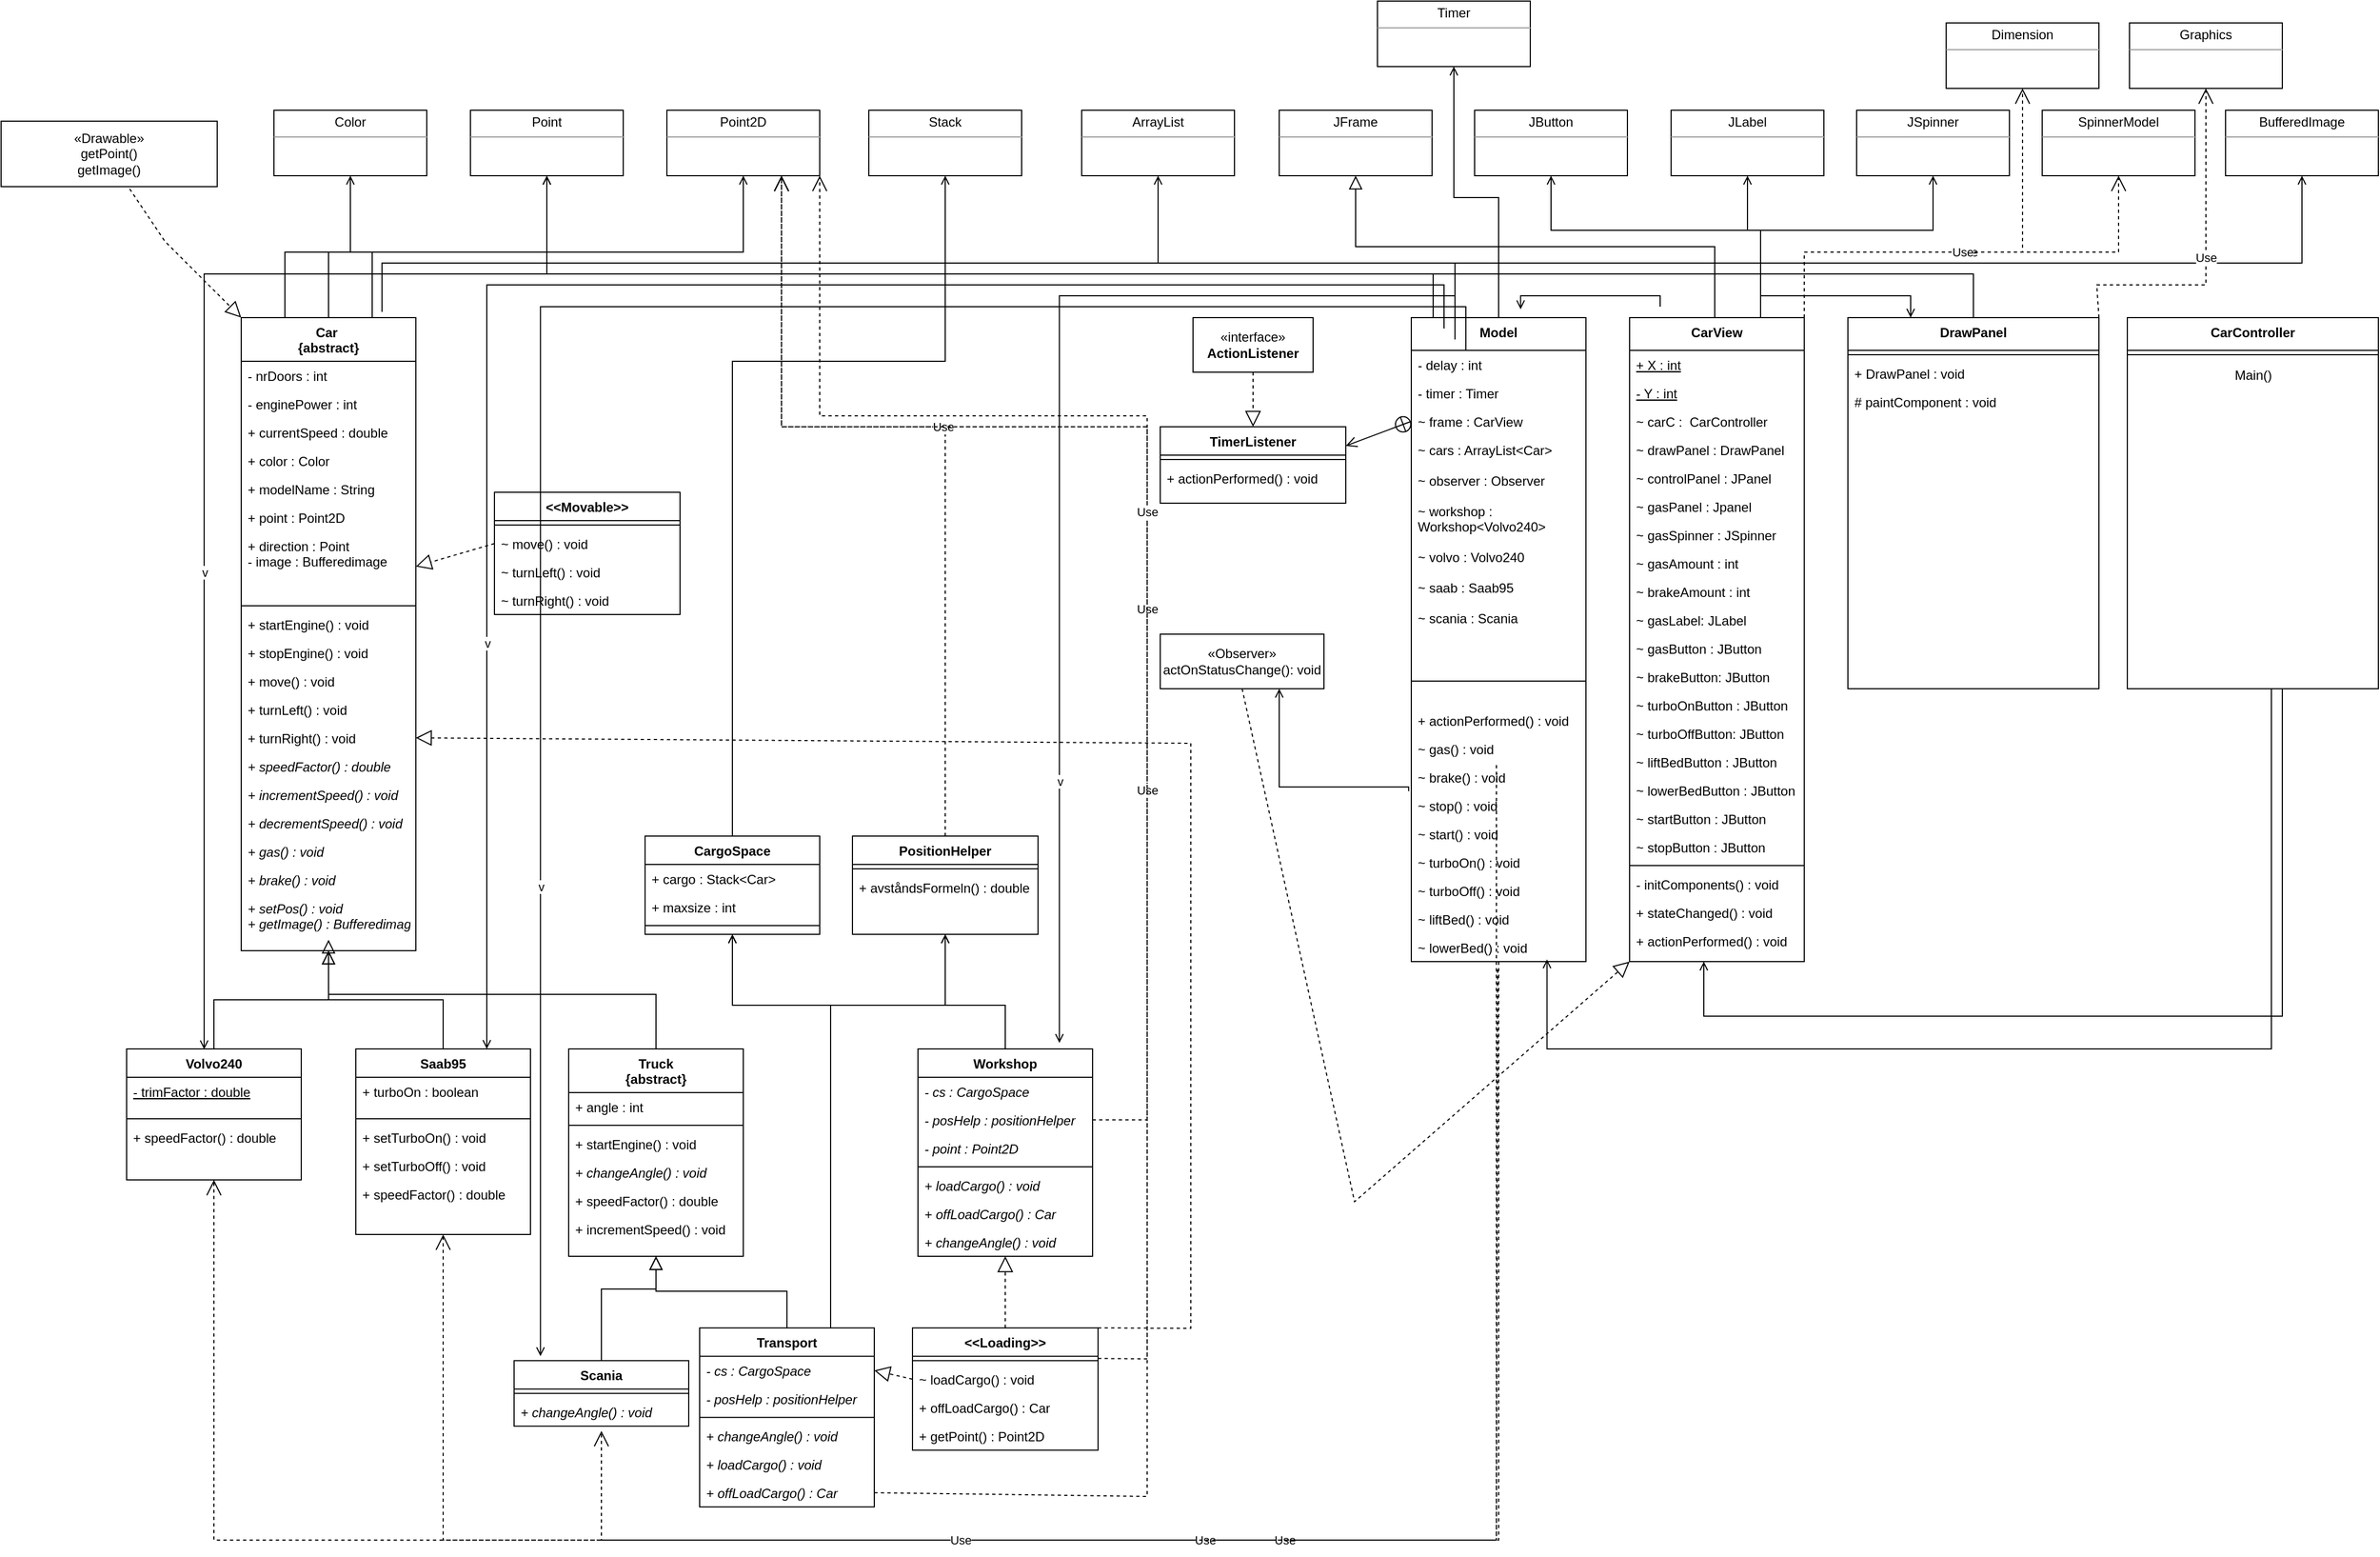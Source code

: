 <mxfile version="23.0.2" type="device">
  <diagram id="C5RBs43oDa-KdzZeNtuy" name="Page-1">
    <mxGraphModel dx="879" dy="2138" grid="1" gridSize="10" guides="1" tooltips="1" connect="1" arrows="1" fold="1" page="1" pageScale="1" pageWidth="827" pageHeight="1169" math="0" shadow="0">
      <root>
        <mxCell id="WIyWlLk6GJQsqaUBKTNV-0" />
        <mxCell id="WIyWlLk6GJQsqaUBKTNV-1" parent="WIyWlLk6GJQsqaUBKTNV-0" />
        <mxCell id="zkfFHV4jXpPFQw0GAbJ--0" value="Car &#xa;{abstract}" style="swimlane;fontStyle=1;align=center;verticalAlign=top;childLayout=stackLayout;horizontal=1;startSize=40;horizontalStack=0;resizeParent=1;resizeLast=0;collapsible=1;marginBottom=0;rounded=0;shadow=0;strokeWidth=1;" parent="WIyWlLk6GJQsqaUBKTNV-1" vertex="1">
          <mxGeometry x="220" y="20" width="160" height="580" as="geometry">
            <mxRectangle x="230" y="140" width="160" height="26" as="alternateBounds" />
          </mxGeometry>
        </mxCell>
        <mxCell id="zkfFHV4jXpPFQw0GAbJ--1" value="- nrDoors : int" style="text;align=left;verticalAlign=top;spacingLeft=4;spacingRight=4;overflow=hidden;rotatable=0;points=[[0,0.5],[1,0.5]];portConstraint=eastwest;fontStyle=0" parent="zkfFHV4jXpPFQw0GAbJ--0" vertex="1">
          <mxGeometry y="40" width="160" height="26" as="geometry" />
        </mxCell>
        <mxCell id="zkfFHV4jXpPFQw0GAbJ--2" value="- enginePower : int" style="text;align=left;verticalAlign=top;spacingLeft=4;spacingRight=4;overflow=hidden;rotatable=0;points=[[0,0.5],[1,0.5]];portConstraint=eastwest;rounded=0;shadow=0;html=0;fontStyle=0" parent="zkfFHV4jXpPFQw0GAbJ--0" vertex="1">
          <mxGeometry y="66" width="160" height="26" as="geometry" />
        </mxCell>
        <mxCell id="zkfFHV4jXpPFQw0GAbJ--3" value="+ currentSpeed : double" style="text;align=left;verticalAlign=top;spacingLeft=4;spacingRight=4;overflow=hidden;rotatable=0;points=[[0,0.5],[1,0.5]];portConstraint=eastwest;rounded=0;shadow=0;html=0;" parent="zkfFHV4jXpPFQw0GAbJ--0" vertex="1">
          <mxGeometry y="92" width="160" height="26" as="geometry" />
        </mxCell>
        <mxCell id="6y_o-Q4EUcebQSO4X-2--4" value="+ color : Color" style="text;align=left;verticalAlign=top;spacingLeft=4;spacingRight=4;overflow=hidden;rotatable=0;points=[[0,0.5],[1,0.5]];portConstraint=eastwest;rounded=0;shadow=0;html=0;" parent="zkfFHV4jXpPFQw0GAbJ--0" vertex="1">
          <mxGeometry y="118" width="160" height="26" as="geometry" />
        </mxCell>
        <mxCell id="6y_o-Q4EUcebQSO4X-2--5" value="+ modelName : String" style="text;align=left;verticalAlign=top;spacingLeft=4;spacingRight=4;overflow=hidden;rotatable=0;points=[[0,0.5],[1,0.5]];portConstraint=eastwest;rounded=0;shadow=0;html=0;fontStyle=0" parent="zkfFHV4jXpPFQw0GAbJ--0" vertex="1">
          <mxGeometry y="144" width="160" height="26" as="geometry" />
        </mxCell>
        <mxCell id="6y_o-Q4EUcebQSO4X-2--6" value="+ point : Point2D" style="text;align=left;verticalAlign=top;spacingLeft=4;spacingRight=4;overflow=hidden;rotatable=0;points=[[0,0.5],[1,0.5]];portConstraint=eastwest;rounded=0;shadow=0;html=0;fontStyle=0" parent="zkfFHV4jXpPFQw0GAbJ--0" vertex="1">
          <mxGeometry y="170" width="160" height="26" as="geometry" />
        </mxCell>
        <mxCell id="6y_o-Q4EUcebQSO4X-2--7" value="+ direction : Point&#xa;- image : Bufferedimage" style="text;align=left;verticalAlign=top;spacingLeft=4;spacingRight=4;overflow=hidden;rotatable=0;points=[[0,0.5],[1,0.5]];portConstraint=eastwest;rounded=0;shadow=0;html=0;fontStyle=0" parent="zkfFHV4jXpPFQw0GAbJ--0" vertex="1">
          <mxGeometry y="196" width="160" height="64" as="geometry" />
        </mxCell>
        <mxCell id="6y_o-Q4EUcebQSO4X-2--10" value="" style="line;html=1;strokeWidth=1;align=left;verticalAlign=middle;spacingTop=-1;spacingLeft=3;spacingRight=3;rotatable=0;labelPosition=right;points=[];portConstraint=eastwest;" parent="zkfFHV4jXpPFQw0GAbJ--0" vertex="1">
          <mxGeometry y="260" width="160" height="8" as="geometry" />
        </mxCell>
        <mxCell id="6y_o-Q4EUcebQSO4X-2--11" value="+ startEngine() : void" style="text;align=left;verticalAlign=top;spacingLeft=4;spacingRight=4;overflow=hidden;rotatable=0;points=[[0,0.5],[1,0.5]];portConstraint=eastwest;rounded=0;shadow=0;html=0;fontStyle=0" parent="zkfFHV4jXpPFQw0GAbJ--0" vertex="1">
          <mxGeometry y="268" width="160" height="26" as="geometry" />
        </mxCell>
        <mxCell id="6y_o-Q4EUcebQSO4X-2--12" value="+ stopEngine() : void" style="text;align=left;verticalAlign=top;spacingLeft=4;spacingRight=4;overflow=hidden;rotatable=0;points=[[0,0.5],[1,0.5]];portConstraint=eastwest;rounded=0;shadow=0;html=0;fontStyle=0" parent="zkfFHV4jXpPFQw0GAbJ--0" vertex="1">
          <mxGeometry y="294" width="160" height="26" as="geometry" />
        </mxCell>
        <mxCell id="6y_o-Q4EUcebQSO4X-2--13" value="+ move() : void" style="text;align=left;verticalAlign=top;spacingLeft=4;spacingRight=4;overflow=hidden;rotatable=0;points=[[0,0.5],[1,0.5]];portConstraint=eastwest;rounded=0;shadow=0;html=0;fontStyle=0" parent="zkfFHV4jXpPFQw0GAbJ--0" vertex="1">
          <mxGeometry y="320" width="160" height="26" as="geometry" />
        </mxCell>
        <mxCell id="6y_o-Q4EUcebQSO4X-2--14" value="+ turnLeft() : void" style="text;align=left;verticalAlign=top;spacingLeft=4;spacingRight=4;overflow=hidden;rotatable=0;points=[[0,0.5],[1,0.5]];portConstraint=eastwest;rounded=0;shadow=0;html=0;fontStyle=0" parent="zkfFHV4jXpPFQw0GAbJ--0" vertex="1">
          <mxGeometry y="346" width="160" height="26" as="geometry" />
        </mxCell>
        <mxCell id="6y_o-Q4EUcebQSO4X-2--15" value="+ turnRight() : void" style="text;align=left;verticalAlign=top;spacingLeft=4;spacingRight=4;overflow=hidden;rotatable=0;points=[[0,0.5],[1,0.5]];portConstraint=eastwest;rounded=0;shadow=0;html=0;fontStyle=0" parent="zkfFHV4jXpPFQw0GAbJ--0" vertex="1">
          <mxGeometry y="372" width="160" height="26" as="geometry" />
        </mxCell>
        <mxCell id="6y_o-Q4EUcebQSO4X-2--16" value="+ speedFactor() : double" style="text;align=left;verticalAlign=top;spacingLeft=4;spacingRight=4;overflow=hidden;rotatable=0;points=[[0,0.5],[1,0.5]];portConstraint=eastwest;rounded=0;shadow=0;html=0;fontStyle=2" parent="zkfFHV4jXpPFQw0GAbJ--0" vertex="1">
          <mxGeometry y="398" width="160" height="26" as="geometry" />
        </mxCell>
        <mxCell id="6y_o-Q4EUcebQSO4X-2--18" value="+ incrementSpeed() : void" style="text;align=left;verticalAlign=top;spacingLeft=4;spacingRight=4;overflow=hidden;rotatable=0;points=[[0,0.5],[1,0.5]];portConstraint=eastwest;rounded=0;shadow=0;html=0;fontStyle=2" parent="zkfFHV4jXpPFQw0GAbJ--0" vertex="1">
          <mxGeometry y="424" width="160" height="26" as="geometry" />
        </mxCell>
        <mxCell id="6y_o-Q4EUcebQSO4X-2--19" value="+ decrementSpeed() : void" style="text;align=left;verticalAlign=top;spacingLeft=4;spacingRight=4;overflow=hidden;rotatable=0;points=[[0,0.5],[1,0.5]];portConstraint=eastwest;rounded=0;shadow=0;html=0;fontStyle=2" parent="zkfFHV4jXpPFQw0GAbJ--0" vertex="1">
          <mxGeometry y="450" width="160" height="26" as="geometry" />
        </mxCell>
        <mxCell id="6y_o-Q4EUcebQSO4X-2--20" value="+ gas() : void" style="text;align=left;verticalAlign=top;spacingLeft=4;spacingRight=4;overflow=hidden;rotatable=0;points=[[0,0.5],[1,0.5]];portConstraint=eastwest;rounded=0;shadow=0;html=0;fontStyle=2" parent="zkfFHV4jXpPFQw0GAbJ--0" vertex="1">
          <mxGeometry y="476" width="160" height="26" as="geometry" />
        </mxCell>
        <mxCell id="6y_o-Q4EUcebQSO4X-2--21" value="+ brake() : void" style="text;align=left;verticalAlign=top;spacingLeft=4;spacingRight=4;overflow=hidden;rotatable=0;points=[[0,0.5],[1,0.5]];portConstraint=eastwest;rounded=0;shadow=0;html=0;fontStyle=2" parent="zkfFHV4jXpPFQw0GAbJ--0" vertex="1">
          <mxGeometry y="502" width="160" height="26" as="geometry" />
        </mxCell>
        <mxCell id="6y_o-Q4EUcebQSO4X-2--22" value="+ setPos() : void&#xa;+ getImage() : Bufferedimage" style="text;align=left;verticalAlign=top;spacingLeft=4;spacingRight=4;overflow=hidden;rotatable=0;points=[[0,0.5],[1,0.5]];portConstraint=eastwest;rounded=0;shadow=0;html=0;fontStyle=2" parent="zkfFHV4jXpPFQw0GAbJ--0" vertex="1">
          <mxGeometry y="528" width="160" height="52" as="geometry" />
        </mxCell>
        <mxCell id="zkfFHV4jXpPFQw0GAbJ--6" value="Volvo240" style="swimlane;fontStyle=1;align=center;verticalAlign=top;childLayout=stackLayout;horizontal=1;startSize=26;horizontalStack=0;resizeParent=1;resizeLast=0;collapsible=1;marginBottom=0;rounded=0;shadow=0;strokeWidth=1;" parent="WIyWlLk6GJQsqaUBKTNV-1" vertex="1">
          <mxGeometry x="115" y="690" width="160" height="120" as="geometry">
            <mxRectangle x="130" y="380" width="160" height="26" as="alternateBounds" />
          </mxGeometry>
        </mxCell>
        <mxCell id="zkfFHV4jXpPFQw0GAbJ--7" value="- trimFactor : double&#xa;" style="text;align=left;verticalAlign=top;spacingLeft=4;spacingRight=4;overflow=hidden;rotatable=0;points=[[0,0.5],[1,0.5]];portConstraint=eastwest;fontStyle=4" parent="zkfFHV4jXpPFQw0GAbJ--6" vertex="1">
          <mxGeometry y="26" width="160" height="34" as="geometry" />
        </mxCell>
        <mxCell id="zkfFHV4jXpPFQw0GAbJ--9" value="" style="line;html=1;strokeWidth=1;align=left;verticalAlign=middle;spacingTop=-1;spacingLeft=3;spacingRight=3;rotatable=0;labelPosition=right;points=[];portConstraint=eastwest;" parent="zkfFHV4jXpPFQw0GAbJ--6" vertex="1">
          <mxGeometry y="60" width="160" height="8" as="geometry" />
        </mxCell>
        <mxCell id="zkfFHV4jXpPFQw0GAbJ--10" value="+ speedFactor() : double&#xa;" style="text;align=left;verticalAlign=top;spacingLeft=4;spacingRight=4;overflow=hidden;rotatable=0;points=[[0,0.5],[1,0.5]];portConstraint=eastwest;fontStyle=0" parent="zkfFHV4jXpPFQw0GAbJ--6" vertex="1">
          <mxGeometry y="68" width="160" height="42" as="geometry" />
        </mxCell>
        <mxCell id="zkfFHV4jXpPFQw0GAbJ--12" value="" style="endArrow=block;endSize=10;endFill=0;shadow=0;strokeWidth=1;rounded=0;edgeStyle=elbowEdgeStyle;elbow=vertical;" parent="WIyWlLk6GJQsqaUBKTNV-1" source="zkfFHV4jXpPFQw0GAbJ--6" target="zkfFHV4jXpPFQw0GAbJ--0" edge="1">
          <mxGeometry width="160" relative="1" as="geometry">
            <mxPoint x="200" y="203" as="sourcePoint" />
            <mxPoint x="200" y="203" as="targetPoint" />
          </mxGeometry>
        </mxCell>
        <mxCell id="zkfFHV4jXpPFQw0GAbJ--13" value="Saab95" style="swimlane;fontStyle=1;align=center;verticalAlign=top;childLayout=stackLayout;horizontal=1;startSize=26;horizontalStack=0;resizeParent=1;resizeLast=0;collapsible=1;marginBottom=0;rounded=0;shadow=0;strokeWidth=1;" parent="WIyWlLk6GJQsqaUBKTNV-1" vertex="1">
          <mxGeometry x="325" y="690" width="160" height="170" as="geometry">
            <mxRectangle x="340" y="380" width="170" height="26" as="alternateBounds" />
          </mxGeometry>
        </mxCell>
        <mxCell id="zkfFHV4jXpPFQw0GAbJ--14" value="+ turboOn : boolean&#xa;" style="text;align=left;verticalAlign=top;spacingLeft=4;spacingRight=4;overflow=hidden;rotatable=0;points=[[0,0.5],[1,0.5]];portConstraint=eastwest;" parent="zkfFHV4jXpPFQw0GAbJ--13" vertex="1">
          <mxGeometry y="26" width="160" height="34" as="geometry" />
        </mxCell>
        <mxCell id="zkfFHV4jXpPFQw0GAbJ--15" value="" style="line;html=1;strokeWidth=1;align=left;verticalAlign=middle;spacingTop=-1;spacingLeft=3;spacingRight=3;rotatable=0;labelPosition=right;points=[];portConstraint=eastwest;" parent="zkfFHV4jXpPFQw0GAbJ--13" vertex="1">
          <mxGeometry y="60" width="160" height="8" as="geometry" />
        </mxCell>
        <mxCell id="6y_o-Q4EUcebQSO4X-2--23" value="+ setTurboOn() : void" style="text;align=left;verticalAlign=top;spacingLeft=4;spacingRight=4;overflow=hidden;rotatable=0;points=[[0,0.5],[1,0.5]];portConstraint=eastwest;" parent="zkfFHV4jXpPFQw0GAbJ--13" vertex="1">
          <mxGeometry y="68" width="160" height="26" as="geometry" />
        </mxCell>
        <mxCell id="6y_o-Q4EUcebQSO4X-2--24" value="+ setTurboOff() : void" style="text;align=left;verticalAlign=top;spacingLeft=4;spacingRight=4;overflow=hidden;rotatable=0;points=[[0,0.5],[1,0.5]];portConstraint=eastwest;" parent="zkfFHV4jXpPFQw0GAbJ--13" vertex="1">
          <mxGeometry y="94" width="160" height="26" as="geometry" />
        </mxCell>
        <mxCell id="6y_o-Q4EUcebQSO4X-2--25" value="+ speedFactor() : double&#xa;" style="text;align=left;verticalAlign=top;spacingLeft=4;spacingRight=4;overflow=hidden;rotatable=0;points=[[0,0.5],[1,0.5]];portConstraint=eastwest;" parent="zkfFHV4jXpPFQw0GAbJ--13" vertex="1">
          <mxGeometry y="120" width="160" height="50" as="geometry" />
        </mxCell>
        <mxCell id="zkfFHV4jXpPFQw0GAbJ--16" value="" style="endArrow=block;endSize=10;endFill=0;shadow=0;strokeWidth=1;rounded=0;edgeStyle=elbowEdgeStyle;elbow=vertical;" parent="WIyWlLk6GJQsqaUBKTNV-1" source="zkfFHV4jXpPFQw0GAbJ--13" target="zkfFHV4jXpPFQw0GAbJ--0" edge="1">
          <mxGeometry width="160" relative="1" as="geometry">
            <mxPoint x="210" y="373" as="sourcePoint" />
            <mxPoint x="310" y="271" as="targetPoint" />
          </mxGeometry>
        </mxCell>
        <mxCell id="zkfFHV4jXpPFQw0GAbJ--17" value="CargoSpace" style="swimlane;fontStyle=1;align=center;verticalAlign=top;childLayout=stackLayout;horizontal=1;startSize=26;horizontalStack=0;resizeParent=1;resizeLast=0;collapsible=1;marginBottom=0;rounded=0;shadow=0;strokeWidth=1;" parent="WIyWlLk6GJQsqaUBKTNV-1" vertex="1">
          <mxGeometry x="590" y="495" width="160" height="90" as="geometry">
            <mxRectangle x="550" y="140" width="160" height="26" as="alternateBounds" />
          </mxGeometry>
        </mxCell>
        <mxCell id="zkfFHV4jXpPFQw0GAbJ--18" value="+ cargo : Stack&lt;Car&gt;" style="text;align=left;verticalAlign=top;spacingLeft=4;spacingRight=4;overflow=hidden;rotatable=0;points=[[0,0.5],[1,0.5]];portConstraint=eastwest;" parent="zkfFHV4jXpPFQw0GAbJ--17" vertex="1">
          <mxGeometry y="26" width="160" height="26" as="geometry" />
        </mxCell>
        <mxCell id="zkfFHV4jXpPFQw0GAbJ--19" value="+ maxsize : int" style="text;align=left;verticalAlign=top;spacingLeft=4;spacingRight=4;overflow=hidden;rotatable=0;points=[[0,0.5],[1,0.5]];portConstraint=eastwest;rounded=0;shadow=0;html=0;" parent="zkfFHV4jXpPFQw0GAbJ--17" vertex="1">
          <mxGeometry y="52" width="160" height="26" as="geometry" />
        </mxCell>
        <mxCell id="zkfFHV4jXpPFQw0GAbJ--23" value="" style="line;html=1;strokeWidth=1;align=left;verticalAlign=middle;spacingTop=-1;spacingLeft=3;spacingRight=3;rotatable=0;labelPosition=right;points=[];portConstraint=eastwest;" parent="zkfFHV4jXpPFQw0GAbJ--17" vertex="1">
          <mxGeometry y="78" width="160" height="8" as="geometry" />
        </mxCell>
        <mxCell id="zkfFHV4jXpPFQw0GAbJ--26" value="" style="endArrow=open;shadow=0;strokeWidth=1;rounded=0;endFill=1;edgeStyle=elbowEdgeStyle;elbow=vertical;exitX=0.75;exitY=0;exitDx=0;exitDy=0;entryX=0.5;entryY=1;entryDx=0;entryDy=0;" parent="WIyWlLk6GJQsqaUBKTNV-1" source="6y_o-Q4EUcebQSO4X-2--42" target="zkfFHV4jXpPFQw0GAbJ--17" edge="1">
          <mxGeometry x="0.5" y="41" relative="1" as="geometry">
            <mxPoint x="680" y="570" as="sourcePoint" />
            <mxPoint x="390" y="192" as="targetPoint" />
            <mxPoint x="-40" y="32" as="offset" />
            <Array as="points">
              <mxPoint x="710" y="650" />
            </Array>
          </mxGeometry>
        </mxCell>
        <mxCell id="6y_o-Q4EUcebQSO4X-2--26" value="Truck&#xa;{abstract}" style="swimlane;fontStyle=1;align=center;verticalAlign=top;childLayout=stackLayout;horizontal=1;startSize=40;horizontalStack=0;resizeParent=1;resizeLast=0;collapsible=1;marginBottom=0;rounded=0;shadow=0;strokeWidth=1;" parent="WIyWlLk6GJQsqaUBKTNV-1" vertex="1">
          <mxGeometry x="520" y="690" width="160" height="190" as="geometry">
            <mxRectangle x="340" y="380" width="170" height="26" as="alternateBounds" />
          </mxGeometry>
        </mxCell>
        <mxCell id="6y_o-Q4EUcebQSO4X-2--27" value="+ angle : int" style="text;align=left;verticalAlign=top;spacingLeft=4;spacingRight=4;overflow=hidden;rotatable=0;points=[[0,0.5],[1,0.5]];portConstraint=eastwest;" parent="6y_o-Q4EUcebQSO4X-2--26" vertex="1">
          <mxGeometry y="40" width="160" height="26" as="geometry" />
        </mxCell>
        <mxCell id="6y_o-Q4EUcebQSO4X-2--28" value="" style="line;html=1;strokeWidth=1;align=left;verticalAlign=middle;spacingTop=-1;spacingLeft=3;spacingRight=3;rotatable=0;labelPosition=right;points=[];portConstraint=eastwest;" parent="6y_o-Q4EUcebQSO4X-2--26" vertex="1">
          <mxGeometry y="66" width="160" height="8" as="geometry" />
        </mxCell>
        <mxCell id="6y_o-Q4EUcebQSO4X-2--29" value="+ startEngine() : void" style="text;align=left;verticalAlign=top;spacingLeft=4;spacingRight=4;overflow=hidden;rotatable=0;points=[[0,0.5],[1,0.5]];portConstraint=eastwest;" parent="6y_o-Q4EUcebQSO4X-2--26" vertex="1">
          <mxGeometry y="74" width="160" height="26" as="geometry" />
        </mxCell>
        <mxCell id="6y_o-Q4EUcebQSO4X-2--30" value="+ changeAngle() : void" style="text;align=left;verticalAlign=top;spacingLeft=4;spacingRight=4;overflow=hidden;rotatable=0;points=[[0,0.5],[1,0.5]];portConstraint=eastwest;fontStyle=2" parent="6y_o-Q4EUcebQSO4X-2--26" vertex="1">
          <mxGeometry y="100" width="160" height="26" as="geometry" />
        </mxCell>
        <mxCell id="6y_o-Q4EUcebQSO4X-2--31" value="+ speedFactor() : double" style="text;align=left;verticalAlign=top;spacingLeft=4;spacingRight=4;overflow=hidden;rotatable=0;points=[[0,0.5],[1,0.5]];portConstraint=eastwest;" parent="6y_o-Q4EUcebQSO4X-2--26" vertex="1">
          <mxGeometry y="126" width="160" height="26" as="geometry" />
        </mxCell>
        <mxCell id="6y_o-Q4EUcebQSO4X-2--33" value="+ incrementSpeed() : void" style="text;align=left;verticalAlign=top;spacingLeft=4;spacingRight=4;overflow=hidden;rotatable=0;points=[[0,0.5],[1,0.5]];portConstraint=eastwest;" parent="6y_o-Q4EUcebQSO4X-2--26" vertex="1">
          <mxGeometry y="152" width="160" height="26" as="geometry" />
        </mxCell>
        <mxCell id="6y_o-Q4EUcebQSO4X-2--32" value="" style="endArrow=block;endSize=10;endFill=0;shadow=0;strokeWidth=1;rounded=0;edgeStyle=elbowEdgeStyle;elbow=vertical;exitX=0.5;exitY=0;exitDx=0;exitDy=0;" parent="WIyWlLk6GJQsqaUBKTNV-1" source="6y_o-Q4EUcebQSO4X-2--26" edge="1">
          <mxGeometry width="160" relative="1" as="geometry">
            <mxPoint x="415" y="700" as="sourcePoint" />
            <mxPoint x="300" y="590" as="targetPoint" />
          </mxGeometry>
        </mxCell>
        <mxCell id="6y_o-Q4EUcebQSO4X-2--34" value="Scania" style="swimlane;fontStyle=1;align=center;verticalAlign=top;childLayout=stackLayout;horizontal=1;startSize=26;horizontalStack=0;resizeParent=1;resizeLast=0;collapsible=1;marginBottom=0;rounded=0;shadow=0;strokeWidth=1;" parent="WIyWlLk6GJQsqaUBKTNV-1" vertex="1">
          <mxGeometry x="470" y="975.58" width="160" height="60" as="geometry">
            <mxRectangle x="340" y="380" width="170" height="26" as="alternateBounds" />
          </mxGeometry>
        </mxCell>
        <mxCell id="6y_o-Q4EUcebQSO4X-2--36" value="" style="line;html=1;strokeWidth=1;align=left;verticalAlign=middle;spacingTop=-1;spacingLeft=3;spacingRight=3;rotatable=0;labelPosition=right;points=[];portConstraint=eastwest;" parent="6y_o-Q4EUcebQSO4X-2--34" vertex="1">
          <mxGeometry y="26" width="160" height="8" as="geometry" />
        </mxCell>
        <mxCell id="6y_o-Q4EUcebQSO4X-2--38" value="+ changeAngle() : void" style="text;align=left;verticalAlign=top;spacingLeft=4;spacingRight=4;overflow=hidden;rotatable=0;points=[[0,0.5],[1,0.5]];portConstraint=eastwest;fontStyle=2" parent="6y_o-Q4EUcebQSO4X-2--34" vertex="1">
          <mxGeometry y="34" width="160" height="26" as="geometry" />
        </mxCell>
        <mxCell id="6y_o-Q4EUcebQSO4X-2--42" value="Transport" style="swimlane;fontStyle=1;align=center;verticalAlign=top;childLayout=stackLayout;horizontal=1;startSize=26;horizontalStack=0;resizeParent=1;resizeLast=0;collapsible=1;marginBottom=0;rounded=0;shadow=0;strokeWidth=1;" parent="WIyWlLk6GJQsqaUBKTNV-1" vertex="1">
          <mxGeometry x="640" y="945.58" width="160" height="164" as="geometry">
            <mxRectangle x="340" y="380" width="170" height="26" as="alternateBounds" />
          </mxGeometry>
        </mxCell>
        <mxCell id="6y_o-Q4EUcebQSO4X-2--44" value="- cs : CargoSpace" style="text;align=left;verticalAlign=top;spacingLeft=4;spacingRight=4;overflow=hidden;rotatable=0;points=[[0,0.5],[1,0.5]];portConstraint=eastwest;fontStyle=2" parent="6y_o-Q4EUcebQSO4X-2--42" vertex="1">
          <mxGeometry y="26" width="160" height="26" as="geometry" />
        </mxCell>
        <mxCell id="6y_o-Q4EUcebQSO4X-2--46" value="- posHelp : positionHelper" style="text;align=left;verticalAlign=top;spacingLeft=4;spacingRight=4;overflow=hidden;rotatable=0;points=[[0,0.5],[1,0.5]];portConstraint=eastwest;fontStyle=2" parent="6y_o-Q4EUcebQSO4X-2--42" vertex="1">
          <mxGeometry y="52" width="160" height="26" as="geometry" />
        </mxCell>
        <mxCell id="6y_o-Q4EUcebQSO4X-2--43" value="" style="line;html=1;strokeWidth=1;align=left;verticalAlign=middle;spacingTop=-1;spacingLeft=3;spacingRight=3;rotatable=0;labelPosition=right;points=[];portConstraint=eastwest;" parent="6y_o-Q4EUcebQSO4X-2--42" vertex="1">
          <mxGeometry y="78" width="160" height="8" as="geometry" />
        </mxCell>
        <mxCell id="6y_o-Q4EUcebQSO4X-2--47" value="+ changeAngle() : void" style="text;align=left;verticalAlign=top;spacingLeft=4;spacingRight=4;overflow=hidden;rotatable=0;points=[[0,0.5],[1,0.5]];portConstraint=eastwest;fontStyle=2" parent="6y_o-Q4EUcebQSO4X-2--42" vertex="1">
          <mxGeometry y="86" width="160" height="26" as="geometry" />
        </mxCell>
        <mxCell id="6y_o-Q4EUcebQSO4X-2--48" value="+ loadCargo() : void" style="text;align=left;verticalAlign=top;spacingLeft=4;spacingRight=4;overflow=hidden;rotatable=0;points=[[0,0.5],[1,0.5]];portConstraint=eastwest;fontStyle=2" parent="6y_o-Q4EUcebQSO4X-2--42" vertex="1">
          <mxGeometry y="112" width="160" height="26" as="geometry" />
        </mxCell>
        <mxCell id="6y_o-Q4EUcebQSO4X-2--49" value="+ offLoadCargo() : Car" style="text;align=left;verticalAlign=top;spacingLeft=4;spacingRight=4;overflow=hidden;rotatable=0;points=[[0,0.5],[1,0.5]];portConstraint=eastwest;fontStyle=2" parent="6y_o-Q4EUcebQSO4X-2--42" vertex="1">
          <mxGeometry y="138" width="160" height="26" as="geometry" />
        </mxCell>
        <mxCell id="6y_o-Q4EUcebQSO4X-2--50" value="Workshop" style="swimlane;fontStyle=1;align=center;verticalAlign=top;childLayout=stackLayout;horizontal=1;startSize=26;horizontalStack=0;resizeParent=1;resizeLast=0;collapsible=1;marginBottom=0;rounded=0;shadow=0;strokeWidth=1;" parent="WIyWlLk6GJQsqaUBKTNV-1" vertex="1">
          <mxGeometry x="840" y="690" width="160" height="190" as="geometry">
            <mxRectangle x="340" y="380" width="170" height="26" as="alternateBounds" />
          </mxGeometry>
        </mxCell>
        <mxCell id="6y_o-Q4EUcebQSO4X-2--51" value="- cs : CargoSpace" style="text;align=left;verticalAlign=top;spacingLeft=4;spacingRight=4;overflow=hidden;rotatable=0;points=[[0,0.5],[1,0.5]];portConstraint=eastwest;fontStyle=2" parent="6y_o-Q4EUcebQSO4X-2--50" vertex="1">
          <mxGeometry y="26" width="160" height="26" as="geometry" />
        </mxCell>
        <mxCell id="6y_o-Q4EUcebQSO4X-2--52" value="- posHelp : positionHelper" style="text;align=left;verticalAlign=top;spacingLeft=4;spacingRight=4;overflow=hidden;rotatable=0;points=[[0,0.5],[1,0.5]];portConstraint=eastwest;fontStyle=2" parent="6y_o-Q4EUcebQSO4X-2--50" vertex="1">
          <mxGeometry y="52" width="160" height="26" as="geometry" />
        </mxCell>
        <mxCell id="6y_o-Q4EUcebQSO4X-2--59" value="- point : Point2D" style="text;align=left;verticalAlign=top;spacingLeft=4;spacingRight=4;overflow=hidden;rotatable=0;points=[[0,0.5],[1,0.5]];portConstraint=eastwest;fontStyle=2" parent="6y_o-Q4EUcebQSO4X-2--50" vertex="1">
          <mxGeometry y="78" width="160" height="26" as="geometry" />
        </mxCell>
        <mxCell id="6y_o-Q4EUcebQSO4X-2--53" value="" style="line;html=1;strokeWidth=1;align=left;verticalAlign=middle;spacingTop=-1;spacingLeft=3;spacingRight=3;rotatable=0;labelPosition=right;points=[];portConstraint=eastwest;" parent="6y_o-Q4EUcebQSO4X-2--50" vertex="1">
          <mxGeometry y="104" width="160" height="8" as="geometry" />
        </mxCell>
        <mxCell id="6y_o-Q4EUcebQSO4X-2--55" value="+ loadCargo() : void" style="text;align=left;verticalAlign=top;spacingLeft=4;spacingRight=4;overflow=hidden;rotatable=0;points=[[0,0.5],[1,0.5]];portConstraint=eastwest;fontStyle=2" parent="6y_o-Q4EUcebQSO4X-2--50" vertex="1">
          <mxGeometry y="112" width="160" height="26" as="geometry" />
        </mxCell>
        <mxCell id="6y_o-Q4EUcebQSO4X-2--56" value="+ offLoadCargo() : Car" style="text;align=left;verticalAlign=top;spacingLeft=4;spacingRight=4;overflow=hidden;rotatable=0;points=[[0,0.5],[1,0.5]];portConstraint=eastwest;fontStyle=2" parent="6y_o-Q4EUcebQSO4X-2--50" vertex="1">
          <mxGeometry y="138" width="160" height="26" as="geometry" />
        </mxCell>
        <mxCell id="6y_o-Q4EUcebQSO4X-2--54" value="+ changeAngle() : void" style="text;align=left;verticalAlign=top;spacingLeft=4;spacingRight=4;overflow=hidden;rotatable=0;points=[[0,0.5],[1,0.5]];portConstraint=eastwest;fontStyle=2" parent="6y_o-Q4EUcebQSO4X-2--50" vertex="1">
          <mxGeometry y="164" width="160" height="26" as="geometry" />
        </mxCell>
        <mxCell id="6y_o-Q4EUcebQSO4X-2--57" value="" style="endArrow=open;shadow=0;strokeWidth=1;rounded=0;endFill=1;edgeStyle=elbowEdgeStyle;elbow=vertical;exitX=0.5;exitY=0;exitDx=0;exitDy=0;entryX=0.5;entryY=1;entryDx=0;entryDy=0;" parent="WIyWlLk6GJQsqaUBKTNV-1" source="6y_o-Q4EUcebQSO4X-2--50" target="zkfFHV4jXpPFQw0GAbJ--17" edge="1">
          <mxGeometry x="0.5" y="41" relative="1" as="geometry">
            <mxPoint x="850" y="570" as="sourcePoint" />
            <mxPoint x="860" y="500" as="targetPoint" />
            <mxPoint x="-40" y="32" as="offset" />
            <Array as="points">
              <mxPoint x="800" y="650" />
            </Array>
          </mxGeometry>
        </mxCell>
        <mxCell id="6y_o-Q4EUcebQSO4X-2--60" value="PositionHelper" style="swimlane;fontStyle=1;align=center;verticalAlign=top;childLayout=stackLayout;horizontal=1;startSize=26;horizontalStack=0;resizeParent=1;resizeLast=0;collapsible=1;marginBottom=0;rounded=0;shadow=0;strokeWidth=1;" parent="WIyWlLk6GJQsqaUBKTNV-1" vertex="1">
          <mxGeometry x="780" y="495" width="170" height="90" as="geometry">
            <mxRectangle x="550" y="140" width="160" height="26" as="alternateBounds" />
          </mxGeometry>
        </mxCell>
        <mxCell id="6y_o-Q4EUcebQSO4X-2--63" value="" style="line;html=1;strokeWidth=1;align=left;verticalAlign=middle;spacingTop=-1;spacingLeft=3;spacingRight=3;rotatable=0;labelPosition=right;points=[];portConstraint=eastwest;" parent="6y_o-Q4EUcebQSO4X-2--60" vertex="1">
          <mxGeometry y="26" width="170" height="8" as="geometry" />
        </mxCell>
        <mxCell id="6y_o-Q4EUcebQSO4X-2--61" value="+ avståndsFormeln() : double" style="text;align=left;verticalAlign=top;spacingLeft=4;spacingRight=4;overflow=hidden;rotatable=0;points=[[0,0.5],[1,0.5]];portConstraint=eastwest;" parent="6y_o-Q4EUcebQSO4X-2--60" vertex="1">
          <mxGeometry y="34" width="170" height="26" as="geometry" />
        </mxCell>
        <mxCell id="6y_o-Q4EUcebQSO4X-2--64" value="" style="endArrow=open;shadow=0;strokeWidth=1;rounded=0;endFill=1;edgeStyle=elbowEdgeStyle;elbow=vertical;entryX=0.5;entryY=1;entryDx=0;entryDy=0;exitX=0.5;exitY=0;exitDx=0;exitDy=0;" parent="WIyWlLk6GJQsqaUBKTNV-1" source="6y_o-Q4EUcebQSO4X-2--50" target="6y_o-Q4EUcebQSO4X-2--60" edge="1">
          <mxGeometry x="0.5" y="41" relative="1" as="geometry">
            <mxPoint x="1020" y="690" as="sourcePoint" />
            <mxPoint x="1030" y="500" as="targetPoint" />
            <mxPoint x="-40" y="32" as="offset" />
            <Array as="points">
              <mxPoint x="900" y="650" />
            </Array>
          </mxGeometry>
        </mxCell>
        <mxCell id="6y_o-Q4EUcebQSO4X-2--65" value="" style="endArrow=open;shadow=0;strokeWidth=1;rounded=0;endFill=1;edgeStyle=elbowEdgeStyle;elbow=vertical;exitX=0.75;exitY=0;exitDx=0;exitDy=0;entryX=0.5;entryY=1;entryDx=0;entryDy=0;" parent="WIyWlLk6GJQsqaUBKTNV-1" source="6y_o-Q4EUcebQSO4X-2--42" target="6y_o-Q4EUcebQSO4X-2--60" edge="1">
          <mxGeometry x="0.5" y="41" relative="1" as="geometry">
            <mxPoint x="1020" y="690" as="sourcePoint" />
            <mxPoint x="1030" y="570" as="targetPoint" />
            <mxPoint x="-40" y="32" as="offset" />
            <Array as="points">
              <mxPoint x="900" y="650" />
            </Array>
          </mxGeometry>
        </mxCell>
        <mxCell id="6y_o-Q4EUcebQSO4X-2--66" value="&lt;&lt;Loading&gt;&gt;" style="swimlane;fontStyle=1;align=center;verticalAlign=top;childLayout=stackLayout;horizontal=1;startSize=26;horizontalStack=0;resizeParent=1;resizeLast=0;collapsible=1;marginBottom=0;rounded=0;shadow=0;strokeWidth=1;" parent="WIyWlLk6GJQsqaUBKTNV-1" vertex="1">
          <mxGeometry x="835" y="945.58" width="170" height="112" as="geometry">
            <mxRectangle x="550" y="140" width="160" height="26" as="alternateBounds" />
          </mxGeometry>
        </mxCell>
        <mxCell id="6y_o-Q4EUcebQSO4X-2--67" value="" style="line;html=1;strokeWidth=1;align=left;verticalAlign=middle;spacingTop=-1;spacingLeft=3;spacingRight=3;rotatable=0;labelPosition=right;points=[];portConstraint=eastwest;" parent="6y_o-Q4EUcebQSO4X-2--66" vertex="1">
          <mxGeometry y="26" width="170" height="8" as="geometry" />
        </mxCell>
        <mxCell id="6y_o-Q4EUcebQSO4X-2--68" value="~ loadCargo() : void" style="text;align=left;verticalAlign=top;spacingLeft=4;spacingRight=4;overflow=hidden;rotatable=0;points=[[0,0.5],[1,0.5]];portConstraint=eastwest;" parent="6y_o-Q4EUcebQSO4X-2--66" vertex="1">
          <mxGeometry y="34" width="170" height="26" as="geometry" />
        </mxCell>
        <mxCell id="6y_o-Q4EUcebQSO4X-2--69" value="+ offLoadCargo() : Car" style="text;align=left;verticalAlign=top;spacingLeft=4;spacingRight=4;overflow=hidden;rotatable=0;points=[[0,0.5],[1,0.5]];portConstraint=eastwest;" parent="6y_o-Q4EUcebQSO4X-2--66" vertex="1">
          <mxGeometry y="60" width="170" height="26" as="geometry" />
        </mxCell>
        <mxCell id="6y_o-Q4EUcebQSO4X-2--70" value="+ getPoint() : Point2D" style="text;align=left;verticalAlign=top;spacingLeft=4;spacingRight=4;overflow=hidden;rotatable=0;points=[[0,0.5],[1,0.5]];portConstraint=eastwest;" parent="6y_o-Q4EUcebQSO4X-2--66" vertex="1">
          <mxGeometry y="86" width="170" height="26" as="geometry" />
        </mxCell>
        <mxCell id="6y_o-Q4EUcebQSO4X-2--71" value="" style="endArrow=block;dashed=1;endFill=0;endSize=12;html=1;rounded=0;exitX=0.5;exitY=0;exitDx=0;exitDy=0;" parent="WIyWlLk6GJQsqaUBKTNV-1" source="6y_o-Q4EUcebQSO4X-2--66" target="6y_o-Q4EUcebQSO4X-2--54" edge="1">
          <mxGeometry width="160" relative="1" as="geometry">
            <mxPoint x="830" y="860" as="sourcePoint" />
            <mxPoint x="990" y="860" as="targetPoint" />
            <Array as="points" />
          </mxGeometry>
        </mxCell>
        <mxCell id="6y_o-Q4EUcebQSO4X-2--72" value="" style="endArrow=block;dashed=1;endFill=0;endSize=12;html=1;rounded=0;entryX=1;entryY=0.5;entryDx=0;entryDy=0;exitX=0;exitY=0.5;exitDx=0;exitDy=0;" parent="WIyWlLk6GJQsqaUBKTNV-1" source="6y_o-Q4EUcebQSO4X-2--68" target="6y_o-Q4EUcebQSO4X-2--44" edge="1">
          <mxGeometry width="160" relative="1" as="geometry">
            <mxPoint x="840" y="1026" as="sourcePoint" />
            <mxPoint x="810" y="870" as="targetPoint" />
          </mxGeometry>
        </mxCell>
        <mxCell id="6y_o-Q4EUcebQSO4X-2--73" value="&lt;&lt;Movable&gt;&gt;" style="swimlane;fontStyle=1;align=center;verticalAlign=top;childLayout=stackLayout;horizontal=1;startSize=26;horizontalStack=0;resizeParent=1;resizeLast=0;collapsible=1;marginBottom=0;rounded=0;shadow=0;strokeWidth=1;" parent="WIyWlLk6GJQsqaUBKTNV-1" vertex="1">
          <mxGeometry x="452" y="180" width="170" height="112" as="geometry">
            <mxRectangle x="550" y="140" width="160" height="26" as="alternateBounds" />
          </mxGeometry>
        </mxCell>
        <mxCell id="6y_o-Q4EUcebQSO4X-2--74" value="" style="line;html=1;strokeWidth=1;align=left;verticalAlign=middle;spacingTop=-1;spacingLeft=3;spacingRight=3;rotatable=0;labelPosition=right;points=[];portConstraint=eastwest;" parent="6y_o-Q4EUcebQSO4X-2--73" vertex="1">
          <mxGeometry y="26" width="170" height="8" as="geometry" />
        </mxCell>
        <mxCell id="6y_o-Q4EUcebQSO4X-2--75" value="~ move() : void" style="text;align=left;verticalAlign=top;spacingLeft=4;spacingRight=4;overflow=hidden;rotatable=0;points=[[0,0.5],[1,0.5]];portConstraint=eastwest;" parent="6y_o-Q4EUcebQSO4X-2--73" vertex="1">
          <mxGeometry y="34" width="170" height="26" as="geometry" />
        </mxCell>
        <mxCell id="6y_o-Q4EUcebQSO4X-2--76" value="~ turnLeft() : void" style="text;align=left;verticalAlign=top;spacingLeft=4;spacingRight=4;overflow=hidden;rotatable=0;points=[[0,0.5],[1,0.5]];portConstraint=eastwest;" parent="6y_o-Q4EUcebQSO4X-2--73" vertex="1">
          <mxGeometry y="60" width="170" height="26" as="geometry" />
        </mxCell>
        <mxCell id="6y_o-Q4EUcebQSO4X-2--77" value="~ turnRight() : void" style="text;align=left;verticalAlign=top;spacingLeft=4;spacingRight=4;overflow=hidden;rotatable=0;points=[[0,0.5],[1,0.5]];portConstraint=eastwest;" parent="6y_o-Q4EUcebQSO4X-2--73" vertex="1">
          <mxGeometry y="86" width="170" height="26" as="geometry" />
        </mxCell>
        <mxCell id="6y_o-Q4EUcebQSO4X-2--78" value="" style="endArrow=block;dashed=1;endFill=0;endSize=12;html=1;rounded=0;exitX=0;exitY=0.5;exitDx=0;exitDy=0;entryX=1;entryY=0.5;entryDx=0;entryDy=0;" parent="WIyWlLk6GJQsqaUBKTNV-1" source="6y_o-Q4EUcebQSO4X-2--75" target="6y_o-Q4EUcebQSO4X-2--7" edge="1">
          <mxGeometry width="160" relative="1" as="geometry">
            <mxPoint x="547" y="196" as="sourcePoint" />
            <mxPoint x="450" y="120" as="targetPoint" />
          </mxGeometry>
        </mxCell>
        <mxCell id="6y_o-Q4EUcebQSO4X-2--79" value="Model" style="swimlane;fontStyle=1;align=center;verticalAlign=top;childLayout=stackLayout;horizontal=1;startSize=30;horizontalStack=0;resizeParent=1;resizeLast=0;collapsible=1;marginBottom=0;rounded=0;shadow=0;strokeWidth=1;" parent="WIyWlLk6GJQsqaUBKTNV-1" vertex="1">
          <mxGeometry x="1292" y="20" width="160" height="590" as="geometry">
            <mxRectangle x="230" y="140" width="160" height="26" as="alternateBounds" />
          </mxGeometry>
        </mxCell>
        <mxCell id="6y_o-Q4EUcebQSO4X-2--80" value="- delay : int" style="text;align=left;verticalAlign=top;spacingLeft=4;spacingRight=4;overflow=hidden;rotatable=0;points=[[0,0.5],[1,0.5]];portConstraint=eastwest;fontStyle=0" parent="6y_o-Q4EUcebQSO4X-2--79" vertex="1">
          <mxGeometry y="30" width="160" height="26" as="geometry" />
        </mxCell>
        <mxCell id="6y_o-Q4EUcebQSO4X-2--82" value="- timer : Timer" style="text;align=left;verticalAlign=top;spacingLeft=4;spacingRight=4;overflow=hidden;rotatable=0;points=[[0,0.5],[1,0.5]];portConstraint=eastwest;rounded=0;shadow=0;html=0;" parent="6y_o-Q4EUcebQSO4X-2--79" vertex="1">
          <mxGeometry y="56" width="160" height="26" as="geometry" />
        </mxCell>
        <mxCell id="6y_o-Q4EUcebQSO4X-2--83" value="~ frame : CarView" style="text;align=left;verticalAlign=top;spacingLeft=4;spacingRight=4;overflow=hidden;rotatable=0;points=[[0,0.5],[1,0.5]];portConstraint=eastwest;rounded=0;shadow=0;html=0;" parent="6y_o-Q4EUcebQSO4X-2--79" vertex="1">
          <mxGeometry y="82" width="160" height="26" as="geometry" />
        </mxCell>
        <mxCell id="6y_o-Q4EUcebQSO4X-2--84" value="~ cars : ArrayList&lt;Car&gt;&#xa;&#xa;~ observer : Observer&#xa;&#xa;~ workshop : &#xa;Workshop&lt;Volvo240&gt;&#xa;&#xa;~ volvo : Volvo240&#xa;&#xa;~ saab : Saab95&#xa;&#xa;~ scania : Scania" style="text;align=left;verticalAlign=top;spacingLeft=4;spacingRight=4;overflow=hidden;rotatable=0;points=[[0,0.5],[1,0.5]];portConstraint=eastwest;rounded=0;shadow=0;html=0;fontStyle=0" parent="6y_o-Q4EUcebQSO4X-2--79" vertex="1">
          <mxGeometry y="108" width="160" height="202" as="geometry" />
        </mxCell>
        <mxCell id="6y_o-Q4EUcebQSO4X-2--87" value="" style="line;html=1;strokeWidth=1;align=left;verticalAlign=middle;spacingTop=-1;spacingLeft=3;spacingRight=3;rotatable=0;labelPosition=right;points=[];portConstraint=eastwest;" parent="6y_o-Q4EUcebQSO4X-2--79" vertex="1">
          <mxGeometry y="310" width="160" height="46" as="geometry" />
        </mxCell>
        <mxCell id="6y_o-Q4EUcebQSO4X-2--88" value="+ actionPerformed() : void" style="text;align=left;verticalAlign=top;spacingLeft=4;spacingRight=4;overflow=hidden;rotatable=0;points=[[0,0.5],[1,0.5]];portConstraint=eastwest;rounded=0;shadow=0;html=0;fontStyle=0" parent="6y_o-Q4EUcebQSO4X-2--79" vertex="1">
          <mxGeometry y="356" width="160" height="26" as="geometry" />
        </mxCell>
        <mxCell id="6y_o-Q4EUcebQSO4X-2--89" value="~ gas() : void" style="text;align=left;verticalAlign=top;spacingLeft=4;spacingRight=4;overflow=hidden;rotatable=0;points=[[0,0.5],[1,0.5]];portConstraint=eastwest;rounded=0;shadow=0;html=0;fontStyle=0" parent="6y_o-Q4EUcebQSO4X-2--79" vertex="1">
          <mxGeometry y="382" width="160" height="26" as="geometry" />
        </mxCell>
        <mxCell id="6y_o-Q4EUcebQSO4X-2--90" value="~ brake() : void" style="text;align=left;verticalAlign=top;spacingLeft=4;spacingRight=4;overflow=hidden;rotatable=0;points=[[0,0.5],[1,0.5]];portConstraint=eastwest;rounded=0;shadow=0;html=0;fontStyle=0" parent="6y_o-Q4EUcebQSO4X-2--79" vertex="1">
          <mxGeometry y="408" width="160" height="26" as="geometry" />
        </mxCell>
        <mxCell id="6y_o-Q4EUcebQSO4X-2--91" value="~ stop() : void" style="text;align=left;verticalAlign=top;spacingLeft=4;spacingRight=4;overflow=hidden;rotatable=0;points=[[0,0.5],[1,0.5]];portConstraint=eastwest;rounded=0;shadow=0;html=0;fontStyle=0" parent="6y_o-Q4EUcebQSO4X-2--79" vertex="1">
          <mxGeometry y="434" width="160" height="26" as="geometry" />
        </mxCell>
        <mxCell id="6y_o-Q4EUcebQSO4X-2--101" value="~ start() : void" style="text;align=left;verticalAlign=top;spacingLeft=4;spacingRight=4;overflow=hidden;rotatable=0;points=[[0,0.5],[1,0.5]];portConstraint=eastwest;rounded=0;shadow=0;html=0;fontStyle=0" parent="6y_o-Q4EUcebQSO4X-2--79" vertex="1">
          <mxGeometry y="460" width="160" height="26" as="geometry" />
        </mxCell>
        <mxCell id="6y_o-Q4EUcebQSO4X-2--102" value="~ turboOn() : void" style="text;align=left;verticalAlign=top;spacingLeft=4;spacingRight=4;overflow=hidden;rotatable=0;points=[[0,0.5],[1,0.5]];portConstraint=eastwest;rounded=0;shadow=0;html=0;fontStyle=0" parent="6y_o-Q4EUcebQSO4X-2--79" vertex="1">
          <mxGeometry y="486" width="160" height="26" as="geometry" />
        </mxCell>
        <mxCell id="6y_o-Q4EUcebQSO4X-2--103" value="~ turboOff() : void" style="text;align=left;verticalAlign=top;spacingLeft=4;spacingRight=4;overflow=hidden;rotatable=0;points=[[0,0.5],[1,0.5]];portConstraint=eastwest;rounded=0;shadow=0;html=0;fontStyle=0" parent="6y_o-Q4EUcebQSO4X-2--79" vertex="1">
          <mxGeometry y="512" width="160" height="26" as="geometry" />
        </mxCell>
        <mxCell id="6y_o-Q4EUcebQSO4X-2--104" value="~ liftBed() : void" style="text;align=left;verticalAlign=top;spacingLeft=4;spacingRight=4;overflow=hidden;rotatable=0;points=[[0,0.5],[1,0.5]];portConstraint=eastwest;rounded=0;shadow=0;html=0;fontStyle=0" parent="6y_o-Q4EUcebQSO4X-2--79" vertex="1">
          <mxGeometry y="538" width="160" height="26" as="geometry" />
        </mxCell>
        <mxCell id="6y_o-Q4EUcebQSO4X-2--105" value="~ lowerBed() : void" style="text;align=left;verticalAlign=top;spacingLeft=4;spacingRight=4;overflow=hidden;rotatable=0;points=[[0,0.5],[1,0.5]];portConstraint=eastwest;rounded=0;shadow=0;html=0;fontStyle=0" parent="6y_o-Q4EUcebQSO4X-2--79" vertex="1">
          <mxGeometry y="564" width="160" height="26" as="geometry" />
        </mxCell>
        <mxCell id="6y_o-Q4EUcebQSO4X-2--99" value="" style="endArrow=block;endSize=10;endFill=0;shadow=0;strokeWidth=1;rounded=0;edgeStyle=elbowEdgeStyle;elbow=vertical;exitX=0.5;exitY=0;exitDx=0;exitDy=0;entryX=0.5;entryY=1;entryDx=0;entryDy=0;" parent="WIyWlLk6GJQsqaUBKTNV-1" source="6y_o-Q4EUcebQSO4X-2--42" target="6y_o-Q4EUcebQSO4X-2--26" edge="1">
          <mxGeometry width="160" relative="1" as="geometry">
            <mxPoint x="560" y="985.58" as="sourcePoint" />
            <mxPoint x="601.92" y="899.996" as="targetPoint" />
            <Array as="points">
              <mxPoint x="660" y="912" />
            </Array>
          </mxGeometry>
        </mxCell>
        <mxCell id="6y_o-Q4EUcebQSO4X-2--100" value="" style="endArrow=block;endSize=10;endFill=0;shadow=0;strokeWidth=1;rounded=0;edgeStyle=elbowEdgeStyle;elbow=vertical;exitX=0.5;exitY=0;exitDx=0;exitDy=0;entryX=0.5;entryY=1;entryDx=0;entryDy=0;" parent="WIyWlLk6GJQsqaUBKTNV-1" source="6y_o-Q4EUcebQSO4X-2--34" target="6y_o-Q4EUcebQSO4X-2--26" edge="1">
          <mxGeometry width="160" relative="1" as="geometry">
            <mxPoint x="730" y="955.58" as="sourcePoint" />
            <mxPoint x="601.92" y="899.996" as="targetPoint" />
            <Array as="points">
              <mxPoint x="580" y="910" />
            </Array>
          </mxGeometry>
        </mxCell>
        <mxCell id="6y_o-Q4EUcebQSO4X-2--106" value="TimerListener" style="swimlane;fontStyle=1;align=center;verticalAlign=top;childLayout=stackLayout;horizontal=1;startSize=26;horizontalStack=0;resizeParent=1;resizeLast=0;collapsible=1;marginBottom=0;rounded=0;shadow=0;strokeWidth=1;" parent="WIyWlLk6GJQsqaUBKTNV-1" vertex="1">
          <mxGeometry x="1062" y="120" width="170" height="70" as="geometry">
            <mxRectangle x="550" y="140" width="160" height="26" as="alternateBounds" />
          </mxGeometry>
        </mxCell>
        <mxCell id="6y_o-Q4EUcebQSO4X-2--107" value="" style="line;html=1;strokeWidth=1;align=left;verticalAlign=middle;spacingTop=-1;spacingLeft=3;spacingRight=3;rotatable=0;labelPosition=right;points=[];portConstraint=eastwest;" parent="6y_o-Q4EUcebQSO4X-2--106" vertex="1">
          <mxGeometry y="26" width="170" height="8" as="geometry" />
        </mxCell>
        <mxCell id="6y_o-Q4EUcebQSO4X-2--108" value="+ actionPerformed() : void" style="text;align=left;verticalAlign=top;spacingLeft=4;spacingRight=4;overflow=hidden;rotatable=0;points=[[0,0.5],[1,0.5]];portConstraint=eastwest;" parent="6y_o-Q4EUcebQSO4X-2--106" vertex="1">
          <mxGeometry y="34" width="170" height="26" as="geometry" />
        </mxCell>
        <mxCell id="6y_o-Q4EUcebQSO4X-2--109" value="" style="endArrow=open;startArrow=circlePlus;endFill=0;startFill=0;endSize=8;html=1;rounded=0;entryX=1;entryY=0.25;entryDx=0;entryDy=0;exitX=0;exitY=0.5;exitDx=0;exitDy=0;" parent="WIyWlLk6GJQsqaUBKTNV-1" source="6y_o-Q4EUcebQSO4X-2--83" target="6y_o-Q4EUcebQSO4X-2--106" edge="1">
          <mxGeometry width="160" relative="1" as="geometry">
            <mxPoint x="1312" y="450" as="sourcePoint" />
            <mxPoint x="1292" y="450" as="targetPoint" />
          </mxGeometry>
        </mxCell>
        <mxCell id="6y_o-Q4EUcebQSO4X-2--113" value="«interface»&lt;br&gt;&lt;b&gt;ActionListener&lt;/b&gt;" style="html=1;whiteSpace=wrap;" parent="WIyWlLk6GJQsqaUBKTNV-1" vertex="1">
          <mxGeometry x="1092" y="20" width="110" height="50" as="geometry" />
        </mxCell>
        <mxCell id="6y_o-Q4EUcebQSO4X-2--114" value="" style="endArrow=block;dashed=1;endFill=0;endSize=12;html=1;rounded=0;exitX=0.5;exitY=1;exitDx=0;exitDy=0;entryX=0.5;entryY=0;entryDx=0;entryDy=0;" parent="WIyWlLk6GJQsqaUBKTNV-1" source="6y_o-Q4EUcebQSO4X-2--113" target="6y_o-Q4EUcebQSO4X-2--106" edge="1">
          <mxGeometry width="160" relative="1" as="geometry">
            <mxPoint x="1122" y="346" as="sourcePoint" />
            <mxPoint x="1122" y="280" as="targetPoint" />
            <Array as="points" />
          </mxGeometry>
        </mxCell>
        <mxCell id="6y_o-Q4EUcebQSO4X-2--115" value="CarView" style="swimlane;fontStyle=1;align=center;verticalAlign=top;childLayout=stackLayout;horizontal=1;startSize=30;horizontalStack=0;resizeParent=1;resizeLast=0;collapsible=1;marginBottom=0;rounded=0;shadow=0;strokeWidth=1;" parent="WIyWlLk6GJQsqaUBKTNV-1" vertex="1">
          <mxGeometry x="1492" y="20" width="160" height="590" as="geometry">
            <mxRectangle x="230" y="140" width="160" height="26" as="alternateBounds" />
          </mxGeometry>
        </mxCell>
        <mxCell id="6y_o-Q4EUcebQSO4X-2--116" value="+ X : int" style="text;align=left;verticalAlign=top;spacingLeft=4;spacingRight=4;overflow=hidden;rotatable=0;points=[[0,0.5],[1,0.5]];portConstraint=eastwest;fontStyle=4" parent="6y_o-Q4EUcebQSO4X-2--115" vertex="1">
          <mxGeometry y="30" width="160" height="26" as="geometry" />
        </mxCell>
        <mxCell id="6y_o-Q4EUcebQSO4X-2--117" value="- Y : int" style="text;align=left;verticalAlign=top;spacingLeft=4;spacingRight=4;overflow=hidden;rotatable=0;points=[[0,0.5],[1,0.5]];portConstraint=eastwest;rounded=0;shadow=0;html=0;fontStyle=4" parent="6y_o-Q4EUcebQSO4X-2--115" vertex="1">
          <mxGeometry y="56" width="160" height="26" as="geometry" />
        </mxCell>
        <mxCell id="6y_o-Q4EUcebQSO4X-2--118" value="~ carC :  CarController" style="text;align=left;verticalAlign=top;spacingLeft=4;spacingRight=4;overflow=hidden;rotatable=0;points=[[0,0.5],[1,0.5]];portConstraint=eastwest;rounded=0;shadow=0;html=0;" parent="6y_o-Q4EUcebQSO4X-2--115" vertex="1">
          <mxGeometry y="82" width="160" height="26" as="geometry" />
        </mxCell>
        <mxCell id="6y_o-Q4EUcebQSO4X-2--119" value="~ drawPanel : DrawPanel" style="text;align=left;verticalAlign=top;spacingLeft=4;spacingRight=4;overflow=hidden;rotatable=0;points=[[0,0.5],[1,0.5]];portConstraint=eastwest;rounded=0;shadow=0;html=0;" parent="6y_o-Q4EUcebQSO4X-2--115" vertex="1">
          <mxGeometry y="108" width="160" height="26" as="geometry" />
        </mxCell>
        <mxCell id="6y_o-Q4EUcebQSO4X-2--120" value="~ controlPanel : JPanel" style="text;align=left;verticalAlign=top;spacingLeft=4;spacingRight=4;overflow=hidden;rotatable=0;points=[[0,0.5],[1,0.5]];portConstraint=eastwest;rounded=0;shadow=0;html=0;fontStyle=0" parent="6y_o-Q4EUcebQSO4X-2--115" vertex="1">
          <mxGeometry y="134" width="160" height="26" as="geometry" />
        </mxCell>
        <mxCell id="6y_o-Q4EUcebQSO4X-2--122" value="~ gasPanel : Jpanel" style="text;align=left;verticalAlign=top;spacingLeft=4;spacingRight=4;overflow=hidden;rotatable=0;points=[[0,0.5],[1,0.5]];portConstraint=eastwest;rounded=0;shadow=0;html=0;fontStyle=0" parent="6y_o-Q4EUcebQSO4X-2--115" vertex="1">
          <mxGeometry y="160" width="160" height="26" as="geometry" />
        </mxCell>
        <mxCell id="6y_o-Q4EUcebQSO4X-2--123" value="~ gasSpinner : JSpinner" style="text;align=left;verticalAlign=top;spacingLeft=4;spacingRight=4;overflow=hidden;rotatable=0;points=[[0,0.5],[1,0.5]];portConstraint=eastwest;rounded=0;shadow=0;html=0;fontStyle=0" parent="6y_o-Q4EUcebQSO4X-2--115" vertex="1">
          <mxGeometry y="186" width="160" height="26" as="geometry" />
        </mxCell>
        <mxCell id="6y_o-Q4EUcebQSO4X-2--124" value="~ gasAmount : int" style="text;align=left;verticalAlign=top;spacingLeft=4;spacingRight=4;overflow=hidden;rotatable=0;points=[[0,0.5],[1,0.5]];portConstraint=eastwest;rounded=0;shadow=0;html=0;fontStyle=0" parent="6y_o-Q4EUcebQSO4X-2--115" vertex="1">
          <mxGeometry y="212" width="160" height="26" as="geometry" />
        </mxCell>
        <mxCell id="6y_o-Q4EUcebQSO4X-2--125" value="~ brakeAmount : int" style="text;align=left;verticalAlign=top;spacingLeft=4;spacingRight=4;overflow=hidden;rotatable=0;points=[[0,0.5],[1,0.5]];portConstraint=eastwest;rounded=0;shadow=0;html=0;fontStyle=0" parent="6y_o-Q4EUcebQSO4X-2--115" vertex="1">
          <mxGeometry y="238" width="160" height="26" as="geometry" />
        </mxCell>
        <mxCell id="6y_o-Q4EUcebQSO4X-2--126" value="~ gasLabel: JLabel" style="text;align=left;verticalAlign=top;spacingLeft=4;spacingRight=4;overflow=hidden;rotatable=0;points=[[0,0.5],[1,0.5]];portConstraint=eastwest;rounded=0;shadow=0;html=0;fontStyle=0" parent="6y_o-Q4EUcebQSO4X-2--115" vertex="1">
          <mxGeometry y="264" width="160" height="26" as="geometry" />
        </mxCell>
        <mxCell id="6y_o-Q4EUcebQSO4X-2--127" value="~ gasButton : JButton" style="text;align=left;verticalAlign=top;spacingLeft=4;spacingRight=4;overflow=hidden;rotatable=0;points=[[0,0.5],[1,0.5]];portConstraint=eastwest;rounded=0;shadow=0;html=0;fontStyle=0" parent="6y_o-Q4EUcebQSO4X-2--115" vertex="1">
          <mxGeometry y="290" width="160" height="26" as="geometry" />
        </mxCell>
        <mxCell id="6y_o-Q4EUcebQSO4X-2--128" value="~ brakeButton: JButton" style="text;align=left;verticalAlign=top;spacingLeft=4;spacingRight=4;overflow=hidden;rotatable=0;points=[[0,0.5],[1,0.5]];portConstraint=eastwest;rounded=0;shadow=0;html=0;fontStyle=0" parent="6y_o-Q4EUcebQSO4X-2--115" vertex="1">
          <mxGeometry y="316" width="160" height="26" as="geometry" />
        </mxCell>
        <mxCell id="6y_o-Q4EUcebQSO4X-2--129" value="~ turboOnButton : JButton" style="text;align=left;verticalAlign=top;spacingLeft=4;spacingRight=4;overflow=hidden;rotatable=0;points=[[0,0.5],[1,0.5]];portConstraint=eastwest;rounded=0;shadow=0;html=0;fontStyle=0" parent="6y_o-Q4EUcebQSO4X-2--115" vertex="1">
          <mxGeometry y="342" width="160" height="26" as="geometry" />
        </mxCell>
        <mxCell id="6y_o-Q4EUcebQSO4X-2--130" value="~ turboOffButton: JButton" style="text;align=left;verticalAlign=top;spacingLeft=4;spacingRight=4;overflow=hidden;rotatable=0;points=[[0,0.5],[1,0.5]];portConstraint=eastwest;rounded=0;shadow=0;html=0;fontStyle=0" parent="6y_o-Q4EUcebQSO4X-2--115" vertex="1">
          <mxGeometry y="368" width="160" height="26" as="geometry" />
        </mxCell>
        <mxCell id="6y_o-Q4EUcebQSO4X-2--131" value="~ liftBedButton : JButton" style="text;align=left;verticalAlign=top;spacingLeft=4;spacingRight=4;overflow=hidden;rotatable=0;points=[[0,0.5],[1,0.5]];portConstraint=eastwest;rounded=0;shadow=0;html=0;fontStyle=0" parent="6y_o-Q4EUcebQSO4X-2--115" vertex="1">
          <mxGeometry y="394" width="160" height="26" as="geometry" />
        </mxCell>
        <mxCell id="6y_o-Q4EUcebQSO4X-2--132" value="~ lowerBedButton : JButton" style="text;align=left;verticalAlign=top;spacingLeft=4;spacingRight=4;overflow=hidden;rotatable=0;points=[[0,0.5],[1,0.5]];portConstraint=eastwest;rounded=0;shadow=0;html=0;fontStyle=0" parent="6y_o-Q4EUcebQSO4X-2--115" vertex="1">
          <mxGeometry y="420" width="160" height="26" as="geometry" />
        </mxCell>
        <mxCell id="6y_o-Q4EUcebQSO4X-2--133" value="~ startButton : JButton" style="text;align=left;verticalAlign=top;spacingLeft=4;spacingRight=4;overflow=hidden;rotatable=0;points=[[0,0.5],[1,0.5]];portConstraint=eastwest;rounded=0;shadow=0;html=0;fontStyle=0" parent="6y_o-Q4EUcebQSO4X-2--115" vertex="1">
          <mxGeometry y="446" width="160" height="26" as="geometry" />
        </mxCell>
        <mxCell id="6y_o-Q4EUcebQSO4X-2--134" value="~ stopButton : JButton" style="text;align=left;verticalAlign=top;spacingLeft=4;spacingRight=4;overflow=hidden;rotatable=0;points=[[0,0.5],[1,0.5]];portConstraint=eastwest;rounded=0;shadow=0;html=0;fontStyle=0" parent="6y_o-Q4EUcebQSO4X-2--115" vertex="1">
          <mxGeometry y="472" width="160" height="26" as="geometry" />
        </mxCell>
        <mxCell id="6y_o-Q4EUcebQSO4X-2--121" value="" style="line;html=1;strokeWidth=1;align=left;verticalAlign=middle;spacingTop=-1;spacingLeft=3;spacingRight=3;rotatable=0;labelPosition=right;points=[];portConstraint=eastwest;" parent="6y_o-Q4EUcebQSO4X-2--115" vertex="1">
          <mxGeometry y="498" width="160" height="8" as="geometry" />
        </mxCell>
        <mxCell id="6y_o-Q4EUcebQSO4X-2--135" value="- initComponents() : void" style="text;align=left;verticalAlign=top;spacingLeft=4;spacingRight=4;overflow=hidden;rotatable=0;points=[[0,0.5],[1,0.5]];portConstraint=eastwest;rounded=0;shadow=0;html=0;fontStyle=0" parent="6y_o-Q4EUcebQSO4X-2--115" vertex="1">
          <mxGeometry y="506" width="160" height="26" as="geometry" />
        </mxCell>
        <mxCell id="6y_o-Q4EUcebQSO4X-2--136" value="+ stateChanged() : void" style="text;align=left;verticalAlign=top;spacingLeft=4;spacingRight=4;overflow=hidden;rotatable=0;points=[[0,0.5],[1,0.5]];portConstraint=eastwest;rounded=0;shadow=0;html=0;fontStyle=0" parent="6y_o-Q4EUcebQSO4X-2--115" vertex="1">
          <mxGeometry y="532" width="160" height="26" as="geometry" />
        </mxCell>
        <mxCell id="6y_o-Q4EUcebQSO4X-2--137" value="+ actionPerformed() : void" style="text;align=left;verticalAlign=top;spacingLeft=4;spacingRight=4;overflow=hidden;rotatable=0;points=[[0,0.5],[1,0.5]];portConstraint=eastwest;rounded=0;shadow=0;html=0;fontStyle=0" parent="6y_o-Q4EUcebQSO4X-2--115" vertex="1">
          <mxGeometry y="558" width="160" height="26" as="geometry" />
        </mxCell>
        <mxCell id="6y_o-Q4EUcebQSO4X-2--138" value="DrawPanel" style="swimlane;fontStyle=1;align=center;verticalAlign=top;childLayout=stackLayout;horizontal=1;startSize=30;horizontalStack=0;resizeParent=1;resizeLast=0;collapsible=1;marginBottom=0;rounded=0;shadow=0;strokeWidth=1;" parent="WIyWlLk6GJQsqaUBKTNV-1" vertex="1">
          <mxGeometry x="1692" y="20" width="230" height="340" as="geometry">
            <mxRectangle x="230" y="140" width="160" height="26" as="alternateBounds" />
          </mxGeometry>
        </mxCell>
        <mxCell id="6y_o-Q4EUcebQSO4X-2--144" value="" style="line;html=1;strokeWidth=1;align=left;verticalAlign=middle;spacingTop=-1;spacingLeft=3;spacingRight=3;rotatable=0;labelPosition=right;points=[];portConstraint=eastwest;" parent="6y_o-Q4EUcebQSO4X-2--138" vertex="1">
          <mxGeometry y="30" width="230" height="8" as="geometry" />
        </mxCell>
        <mxCell id="6y_o-Q4EUcebQSO4X-2--149" value="+ DrawPanel : void" style="text;align=left;verticalAlign=top;spacingLeft=4;spacingRight=4;overflow=hidden;rotatable=0;points=[[0,0.5],[1,0.5]];portConstraint=eastwest;rounded=0;shadow=0;html=0;fontStyle=0" parent="6y_o-Q4EUcebQSO4X-2--138" vertex="1">
          <mxGeometry y="38" width="230" height="26" as="geometry" />
        </mxCell>
        <mxCell id="6y_o-Q4EUcebQSO4X-2--153" value="# paintComponent : void" style="text;align=left;verticalAlign=top;spacingLeft=4;spacingRight=4;overflow=hidden;rotatable=0;points=[[0,0.5],[1,0.5]];portConstraint=eastwest;rounded=0;shadow=0;html=0;fontStyle=0" parent="6y_o-Q4EUcebQSO4X-2--138" vertex="1">
          <mxGeometry y="64" width="230" height="26" as="geometry" />
        </mxCell>
        <mxCell id="6y_o-Q4EUcebQSO4X-2--155" value="&lt;p style=&quot;margin:0px;margin-top:4px;text-align:center;&quot;&gt;ArrayList&lt;/p&gt;&lt;hr size=&quot;1&quot;&gt;&lt;div style=&quot;height:2px;&quot;&gt;&lt;/div&gt;" style="verticalAlign=top;align=left;overflow=fill;fontSize=12;fontFamily=Helvetica;html=1;whiteSpace=wrap;" parent="WIyWlLk6GJQsqaUBKTNV-1" vertex="1">
          <mxGeometry x="990" y="-170" width="140" height="60" as="geometry" />
        </mxCell>
        <mxCell id="6y_o-Q4EUcebQSO4X-2--160" value="&lt;p style=&quot;margin:0px;margin-top:4px;text-align:center;&quot;&gt;Stack&lt;/p&gt;&lt;hr size=&quot;1&quot;&gt;&lt;div style=&quot;height:2px;&quot;&gt;&lt;/div&gt;" style="verticalAlign=top;align=left;overflow=fill;fontSize=12;fontFamily=Helvetica;html=1;whiteSpace=wrap;" parent="WIyWlLk6GJQsqaUBKTNV-1" vertex="1">
          <mxGeometry x="795" y="-170" width="140" height="60" as="geometry" />
        </mxCell>
        <mxCell id="6y_o-Q4EUcebQSO4X-2--161" value="&lt;p style=&quot;margin:0px;margin-top:4px;text-align:center;&quot;&gt;JFrame&lt;/p&gt;&lt;hr size=&quot;1&quot;&gt;&lt;div style=&quot;height:2px;&quot;&gt;&lt;/div&gt;" style="verticalAlign=top;align=left;overflow=fill;fontSize=12;fontFamily=Helvetica;html=1;whiteSpace=wrap;" parent="WIyWlLk6GJQsqaUBKTNV-1" vertex="1">
          <mxGeometry x="1171" y="-170" width="140" height="60" as="geometry" />
        </mxCell>
        <mxCell id="6y_o-Q4EUcebQSO4X-2--162" value="&lt;p style=&quot;margin:0px;margin-top:4px;text-align:center;&quot;&gt;JButton&lt;/p&gt;&lt;hr size=&quot;1&quot;&gt;&lt;div style=&quot;height:2px;&quot;&gt;&lt;/div&gt;" style="verticalAlign=top;align=left;overflow=fill;fontSize=12;fontFamily=Helvetica;html=1;whiteSpace=wrap;" parent="WIyWlLk6GJQsqaUBKTNV-1" vertex="1">
          <mxGeometry x="1350" y="-170" width="140" height="60" as="geometry" />
        </mxCell>
        <mxCell id="6y_o-Q4EUcebQSO4X-2--163" value="&lt;p style=&quot;margin:0px;margin-top:4px;text-align:center;&quot;&gt;JLabel&lt;/p&gt;&lt;hr size=&quot;1&quot;&gt;&lt;div style=&quot;height:2px;&quot;&gt;&lt;/div&gt;" style="verticalAlign=top;align=left;overflow=fill;fontSize=12;fontFamily=Helvetica;html=1;whiteSpace=wrap;" parent="WIyWlLk6GJQsqaUBKTNV-1" vertex="1">
          <mxGeometry x="1530" y="-170" width="140" height="60" as="geometry" />
        </mxCell>
        <mxCell id="6y_o-Q4EUcebQSO4X-2--164" value="&lt;p style=&quot;margin:0px;margin-top:4px;text-align:center;&quot;&gt;JSpinner&lt;/p&gt;&lt;hr size=&quot;1&quot;&gt;&lt;div style=&quot;height:2px;&quot;&gt;&lt;/div&gt;" style="verticalAlign=top;align=left;overflow=fill;fontSize=12;fontFamily=Helvetica;html=1;whiteSpace=wrap;" parent="WIyWlLk6GJQsqaUBKTNV-1" vertex="1">
          <mxGeometry x="1700" y="-170" width="140" height="60" as="geometry" />
        </mxCell>
        <mxCell id="6y_o-Q4EUcebQSO4X-2--165" value="" style="endArrow=block;endSize=10;endFill=0;shadow=0;strokeWidth=1;rounded=0;edgeStyle=elbowEdgeStyle;elbow=vertical;exitX=0.5;exitY=0;exitDx=0;exitDy=0;entryX=0.5;entryY=1;entryDx=0;entryDy=0;" parent="WIyWlLk6GJQsqaUBKTNV-1" target="6y_o-Q4EUcebQSO4X-2--161" edge="1">
          <mxGeometry width="160" relative="1" as="geometry">
            <mxPoint x="1570" y="20" as="sourcePoint" />
            <mxPoint x="1270" y="-130" as="targetPoint" />
          </mxGeometry>
        </mxCell>
        <mxCell id="6y_o-Q4EUcebQSO4X-2--166" value="&lt;p style=&quot;margin:0px;margin-top:4px;text-align:center;&quot;&gt;Point2D&lt;/p&gt;&lt;hr size=&quot;1&quot;&gt;&lt;div style=&quot;height:2px;&quot;&gt;&lt;/div&gt;" style="verticalAlign=top;align=left;overflow=fill;fontSize=12;fontFamily=Helvetica;html=1;whiteSpace=wrap;" parent="WIyWlLk6GJQsqaUBKTNV-1" vertex="1">
          <mxGeometry x="610" y="-170" width="140" height="60" as="geometry" />
        </mxCell>
        <mxCell id="6y_o-Q4EUcebQSO4X-2--167" value="&lt;p style=&quot;margin:0px;margin-top:4px;text-align:center;&quot;&gt;Point&lt;/p&gt;&lt;hr size=&quot;1&quot;&gt;&lt;div style=&quot;height:2px;&quot;&gt;&lt;/div&gt;" style="verticalAlign=top;align=left;overflow=fill;fontSize=12;fontFamily=Helvetica;html=1;whiteSpace=wrap;" parent="WIyWlLk6GJQsqaUBKTNV-1" vertex="1">
          <mxGeometry x="430" y="-170" width="140" height="60" as="geometry" />
        </mxCell>
        <mxCell id="6y_o-Q4EUcebQSO4X-2--168" value="&lt;p style=&quot;margin:0px;margin-top:4px;text-align:center;&quot;&gt;Color&lt;/p&gt;&lt;hr size=&quot;1&quot;&gt;&lt;div style=&quot;height:2px;&quot;&gt;&lt;/div&gt;" style="verticalAlign=top;align=left;overflow=fill;fontSize=12;fontFamily=Helvetica;html=1;whiteSpace=wrap;" parent="WIyWlLk6GJQsqaUBKTNV-1" vertex="1">
          <mxGeometry x="250" y="-170" width="140" height="60" as="geometry" />
        </mxCell>
        <mxCell id="6y_o-Q4EUcebQSO4X-2--169" value="" style="endArrow=open;shadow=0;strokeWidth=1;rounded=0;endFill=1;edgeStyle=elbowEdgeStyle;elbow=vertical;exitX=0.25;exitY=0;exitDx=0;exitDy=0;entryX=0.5;entryY=1;entryDx=0;entryDy=0;" parent="WIyWlLk6GJQsqaUBKTNV-1" source="zkfFHV4jXpPFQw0GAbJ--0" target="6y_o-Q4EUcebQSO4X-2--168" edge="1">
          <mxGeometry x="0.5" y="41" relative="1" as="geometry">
            <mxPoint x="590" y="15" as="sourcePoint" />
            <mxPoint x="340" y="-90" as="targetPoint" />
            <mxPoint x="-40" y="32" as="offset" />
            <Array as="points">
              <mxPoint x="310" y="-40" />
            </Array>
          </mxGeometry>
        </mxCell>
        <mxCell id="6y_o-Q4EUcebQSO4X-2--170" value="" style="endArrow=open;shadow=0;strokeWidth=1;rounded=0;endFill=1;edgeStyle=elbowEdgeStyle;elbow=vertical;exitX=0.5;exitY=0;exitDx=0;exitDy=0;entryX=0.5;entryY=1;entryDx=0;entryDy=0;" parent="WIyWlLk6GJQsqaUBKTNV-1" source="zkfFHV4jXpPFQw0GAbJ--0" target="6y_o-Q4EUcebQSO4X-2--167" edge="1">
          <mxGeometry x="0.5" y="41" relative="1" as="geometry">
            <mxPoint x="354" y="20" as="sourcePoint" />
            <mxPoint x="414" y="-110" as="targetPoint" />
            <mxPoint x="-40" y="32" as="offset" />
            <Array as="points">
              <mxPoint x="404" y="-40" />
            </Array>
          </mxGeometry>
        </mxCell>
        <mxCell id="6y_o-Q4EUcebQSO4X-2--171" value="" style="endArrow=open;shadow=0;strokeWidth=1;rounded=0;endFill=1;edgeStyle=elbowEdgeStyle;elbow=vertical;exitX=0.75;exitY=0;exitDx=0;exitDy=0;entryX=0.5;entryY=1;entryDx=0;entryDy=0;" parent="WIyWlLk6GJQsqaUBKTNV-1" source="zkfFHV4jXpPFQw0GAbJ--0" target="6y_o-Q4EUcebQSO4X-2--166" edge="1">
          <mxGeometry x="0.5" y="41" relative="1" as="geometry">
            <mxPoint x="310" y="30" as="sourcePoint" />
            <mxPoint x="510" y="-100" as="targetPoint" />
            <mxPoint x="-40" y="32" as="offset" />
            <Array as="points">
              <mxPoint x="510" y="-40" />
            </Array>
          </mxGeometry>
        </mxCell>
        <mxCell id="6y_o-Q4EUcebQSO4X-2--172" value="&lt;p style=&quot;margin:0px;margin-top:4px;text-align:center;&quot;&gt;Timer&lt;/p&gt;&lt;hr size=&quot;1&quot;&gt;&lt;div style=&quot;height:2px;&quot;&gt;&lt;/div&gt;" style="verticalAlign=top;align=left;overflow=fill;fontSize=12;fontFamily=Helvetica;html=1;whiteSpace=wrap;" parent="WIyWlLk6GJQsqaUBKTNV-1" vertex="1">
          <mxGeometry x="1261" y="-270" width="140" height="60" as="geometry" />
        </mxCell>
        <mxCell id="6y_o-Q4EUcebQSO4X-2--173" value="" style="endArrow=open;shadow=0;strokeWidth=1;rounded=0;endFill=1;edgeStyle=elbowEdgeStyle;elbow=vertical;exitX=0.5;exitY=0;exitDx=0;exitDy=0;entryX=0.5;entryY=1;entryDx=0;entryDy=0;" parent="WIyWlLk6GJQsqaUBKTNV-1" source="6y_o-Q4EUcebQSO4X-2--79" target="6y_o-Q4EUcebQSO4X-2--172" edge="1">
          <mxGeometry x="0.5" y="41" relative="1" as="geometry">
            <mxPoint x="1600" y="20" as="sourcePoint" />
            <mxPoint x="1940" y="-110" as="targetPoint" />
            <mxPoint x="-40" y="32" as="offset" />
            <Array as="points">
              <mxPoint x="1350" y="-90" />
            </Array>
          </mxGeometry>
        </mxCell>
        <mxCell id="6y_o-Q4EUcebQSO4X-2--174" value="" style="endArrow=open;shadow=0;strokeWidth=1;rounded=0;endFill=1;edgeStyle=elbowEdgeStyle;elbow=vertical;entryX=0.626;entryY=-0.013;entryDx=0;entryDy=0;entryPerimeter=0;" parent="WIyWlLk6GJQsqaUBKTNV-1" target="6y_o-Q4EUcebQSO4X-2--79" edge="1">
          <mxGeometry x="0.5" y="41" relative="1" as="geometry">
            <mxPoint x="1520" y="10" as="sourcePoint" />
            <mxPoint x="1390" y="10" as="targetPoint" />
            <mxPoint x="-40" y="32" as="offset" />
            <Array as="points">
              <mxPoint x="1550" />
            </Array>
          </mxGeometry>
        </mxCell>
        <mxCell id="6y_o-Q4EUcebQSO4X-2--175" value="" style="endArrow=open;shadow=0;strokeWidth=1;rounded=0;endFill=1;edgeStyle=elbowEdgeStyle;elbow=vertical;exitX=0.25;exitY=0;exitDx=0;exitDy=0;entryX=0.5;entryY=1;entryDx=0;entryDy=0;" parent="WIyWlLk6GJQsqaUBKTNV-1" source="6y_o-Q4EUcebQSO4X-2--79" target="6y_o-Q4EUcebQSO4X-2--155" edge="1">
          <mxGeometry x="0.5" y="41" relative="1" as="geometry">
            <mxPoint x="1382" y="30" as="sourcePoint" />
            <mxPoint x="1950" y="-100" as="targetPoint" />
            <mxPoint x="-40" y="32" as="offset" />
            <Array as="points">
              <mxPoint x="1150" y="-30" />
            </Array>
          </mxGeometry>
        </mxCell>
        <mxCell id="6y_o-Q4EUcebQSO4X-2--176" value="" style="endArrow=open;shadow=0;strokeWidth=1;rounded=0;endFill=1;edgeStyle=elbowEdgeStyle;elbow=vertical;exitX=0.5;exitY=0;exitDx=0;exitDy=0;entryX=0.5;entryY=1;entryDx=0;entryDy=0;" parent="WIyWlLk6GJQsqaUBKTNV-1" source="zkfFHV4jXpPFQw0GAbJ--17" target="6y_o-Q4EUcebQSO4X-2--160" edge="1">
          <mxGeometry x="0.5" y="41" relative="1" as="geometry">
            <mxPoint x="590" y="120" as="sourcePoint" />
            <mxPoint x="930" y="-10" as="targetPoint" />
            <mxPoint x="-40" y="32" as="offset" />
            <Array as="points">
              <mxPoint x="760" y="60" />
            </Array>
          </mxGeometry>
        </mxCell>
        <mxCell id="6y_o-Q4EUcebQSO4X-2--177" value="" style="endArrow=open;shadow=0;strokeWidth=1;rounded=0;endFill=1;edgeStyle=elbowEdgeStyle;elbow=vertical;exitX=0.75;exitY=0;exitDx=0;exitDy=0;entryX=0.5;entryY=1;entryDx=0;entryDy=0;" parent="WIyWlLk6GJQsqaUBKTNV-1" source="6y_o-Q4EUcebQSO4X-2--115" target="6y_o-Q4EUcebQSO4X-2--162" edge="1">
          <mxGeometry x="0.5" y="41" relative="1" as="geometry">
            <mxPoint x="1708" as="sourcePoint" />
            <mxPoint x="1436" y="-130" as="targetPoint" />
            <mxPoint x="-40" y="32" as="offset" />
            <Array as="points">
              <mxPoint x="1520" y="-60" />
            </Array>
          </mxGeometry>
        </mxCell>
        <mxCell id="6y_o-Q4EUcebQSO4X-2--178" value="" style="endArrow=open;shadow=0;strokeWidth=1;rounded=0;endFill=1;edgeStyle=elbowEdgeStyle;elbow=vertical;entryX=0.5;entryY=1;entryDx=0;entryDy=0;exitX=0.75;exitY=0;exitDx=0;exitDy=0;" parent="WIyWlLk6GJQsqaUBKTNV-1" source="6y_o-Q4EUcebQSO4X-2--115" target="6y_o-Q4EUcebQSO4X-2--163" edge="1">
          <mxGeometry x="0.5" y="41" relative="1" as="geometry">
            <mxPoint x="1610" y="20" as="sourcePoint" />
            <mxPoint x="1430" y="-100" as="targetPoint" />
            <mxPoint x="-40" y="32" as="offset" />
            <Array as="points">
              <mxPoint x="1612" y="-60" />
            </Array>
          </mxGeometry>
        </mxCell>
        <mxCell id="6y_o-Q4EUcebQSO4X-2--179" value="" style="endArrow=open;shadow=0;strokeWidth=1;rounded=0;endFill=1;edgeStyle=elbowEdgeStyle;elbow=vertical;entryX=0.5;entryY=1;entryDx=0;entryDy=0;exitX=0.75;exitY=0;exitDx=0;exitDy=0;" parent="WIyWlLk6GJQsqaUBKTNV-1" source="6y_o-Q4EUcebQSO4X-2--115" target="6y_o-Q4EUcebQSO4X-2--164" edge="1">
          <mxGeometry x="0.5" y="41" relative="1" as="geometry">
            <mxPoint x="1622" y="30" as="sourcePoint" />
            <mxPoint x="1610" y="-100" as="targetPoint" />
            <mxPoint x="-40" y="32" as="offset" />
            <Array as="points">
              <mxPoint x="1690" y="-60" />
            </Array>
          </mxGeometry>
        </mxCell>
        <mxCell id="6y_o-Q4EUcebQSO4X-2--180" value="" style="endArrow=open;shadow=0;strokeWidth=1;rounded=0;endFill=1;edgeStyle=elbowEdgeStyle;elbow=vertical;exitX=0.75;exitY=0;exitDx=0;exitDy=0;entryX=0.25;entryY=0;entryDx=0;entryDy=0;" parent="WIyWlLk6GJQsqaUBKTNV-1" source="6y_o-Q4EUcebQSO4X-2--115" target="6y_o-Q4EUcebQSO4X-2--138" edge="1">
          <mxGeometry x="0.5" y="41" relative="1" as="geometry">
            <mxPoint x="1422" y="30" as="sourcePoint" />
            <mxPoint x="1542" y="30" as="targetPoint" />
            <mxPoint x="-40" y="32" as="offset" />
            <Array as="points">
              <mxPoint x="1680" />
            </Array>
          </mxGeometry>
        </mxCell>
        <mxCell id="6y_o-Q4EUcebQSO4X-2--181" value="&lt;p style=&quot;margin:0px;margin-top:4px;text-align:center;&quot;&gt;SpinnerModel&lt;/p&gt;&lt;hr size=&quot;1&quot;&gt;&lt;div style=&quot;height:2px;&quot;&gt;&lt;/div&gt;" style="verticalAlign=top;align=left;overflow=fill;fontSize=12;fontFamily=Helvetica;html=1;whiteSpace=wrap;" parent="WIyWlLk6GJQsqaUBKTNV-1" vertex="1">
          <mxGeometry x="1870" y="-170" width="140" height="60" as="geometry" />
        </mxCell>
        <mxCell id="6y_o-Q4EUcebQSO4X-2--182" value="Use" style="endArrow=open;endSize=12;dashed=1;html=1;rounded=0;exitX=1;exitY=0;exitDx=0;exitDy=0;entryX=0.5;entryY=1;entryDx=0;entryDy=0;" parent="WIyWlLk6GJQsqaUBKTNV-1" source="6y_o-Q4EUcebQSO4X-2--115" target="6y_o-Q4EUcebQSO4X-2--181" edge="1">
          <mxGeometry width="160" relative="1" as="geometry">
            <mxPoint x="1762" y="-50" as="sourcePoint" />
            <mxPoint x="1922" y="-50" as="targetPoint" />
            <Array as="points">
              <mxPoint x="1652" y="-40" />
              <mxPoint x="1940" y="-40" />
            </Array>
          </mxGeometry>
        </mxCell>
        <mxCell id="6y_o-Q4EUcebQSO4X-2--183" value="&lt;p style=&quot;margin:0px;margin-top:4px;text-align:center;&quot;&gt;Dimension&lt;/p&gt;&lt;hr size=&quot;1&quot;&gt;&lt;div style=&quot;height:2px;&quot;&gt;&lt;/div&gt;" style="verticalAlign=top;align=left;overflow=fill;fontSize=12;fontFamily=Helvetica;html=1;whiteSpace=wrap;" parent="WIyWlLk6GJQsqaUBKTNV-1" vertex="1">
          <mxGeometry x="1782" y="-250" width="140" height="60" as="geometry" />
        </mxCell>
        <mxCell id="6y_o-Q4EUcebQSO4X-2--184" value="Use" style="endArrow=open;endSize=12;dashed=1;html=1;rounded=0;exitX=1;exitY=0;exitDx=0;exitDy=0;entryX=0.5;entryY=1;entryDx=0;entryDy=0;" parent="WIyWlLk6GJQsqaUBKTNV-1" source="6y_o-Q4EUcebQSO4X-2--115" target="6y_o-Q4EUcebQSO4X-2--183" edge="1">
          <mxGeometry width="160" relative="1" as="geometry">
            <mxPoint x="1820" y="20" as="sourcePoint" />
            <mxPoint x="2090" y="-50" as="targetPoint" />
            <Array as="points">
              <mxPoint x="1652" y="-40" />
              <mxPoint x="1852" y="-40" />
            </Array>
          </mxGeometry>
        </mxCell>
        <mxCell id="6y_o-Q4EUcebQSO4X-2--185" value="&lt;p style=&quot;margin:0px;margin-top:4px;text-align:center;&quot;&gt;BufferedImage&lt;/p&gt;&lt;hr size=&quot;1&quot;&gt;&lt;div style=&quot;height:2px;&quot;&gt;&lt;/div&gt;" style="verticalAlign=top;align=left;overflow=fill;fontSize=12;fontFamily=Helvetica;html=1;whiteSpace=wrap;" parent="WIyWlLk6GJQsqaUBKTNV-1" vertex="1">
          <mxGeometry x="2038" y="-170" width="140" height="60" as="geometry" />
        </mxCell>
        <mxCell id="6y_o-Q4EUcebQSO4X-2--186" value="" style="endArrow=open;shadow=0;strokeWidth=1;rounded=0;endFill=1;edgeStyle=elbowEdgeStyle;elbow=vertical;entryX=0.5;entryY=1;entryDx=0;entryDy=0;exitX=0.806;exitY=-0.009;exitDx=0;exitDy=0;exitPerimeter=0;" parent="WIyWlLk6GJQsqaUBKTNV-1" source="zkfFHV4jXpPFQw0GAbJ--0" target="6y_o-Q4EUcebQSO4X-2--185" edge="1">
          <mxGeometry x="0.5" y="41" relative="1" as="geometry">
            <mxPoint x="350" y="10" as="sourcePoint" />
            <mxPoint x="1948" y="-100" as="targetPoint" />
            <mxPoint x="-40" y="32" as="offset" />
            <Array as="points">
              <mxPoint x="1990" y="-30" />
            </Array>
          </mxGeometry>
        </mxCell>
        <mxCell id="6y_o-Q4EUcebQSO4X-2--187" value="" style="endArrow=open;shadow=0;strokeWidth=1;rounded=0;endFill=1;edgeStyle=elbowEdgeStyle;elbow=vertical;entryX=0.5;entryY=1;entryDx=0;entryDy=0;exitX=0.5;exitY=0;exitDx=0;exitDy=0;" parent="WIyWlLk6GJQsqaUBKTNV-1" source="6y_o-Q4EUcebQSO4X-2--138" target="6y_o-Q4EUcebQSO4X-2--167" edge="1">
          <mxGeometry x="0.5" y="41" relative="1" as="geometry">
            <mxPoint x="1875" y="30" as="sourcePoint" />
            <mxPoint x="2118" y="-100" as="targetPoint" />
            <mxPoint x="-40" y="32" as="offset" />
            <Array as="points">
              <mxPoint x="1800" y="-20" />
            </Array>
          </mxGeometry>
        </mxCell>
        <mxCell id="6y_o-Q4EUcebQSO4X-2--188" value="Use" style="endArrow=open;endSize=12;dashed=1;html=1;rounded=0;exitX=0.5;exitY=1;exitDx=0;exitDy=0;entryX=0.5;entryY=1.17;entryDx=0;entryDy=0;entryPerimeter=0;" parent="WIyWlLk6GJQsqaUBKTNV-1" source="6y_o-Q4EUcebQSO4X-2--79" target="6y_o-Q4EUcebQSO4X-2--38" edge="1">
          <mxGeometry width="160" relative="1" as="geometry">
            <mxPoint x="1280" y="480" as="sourcePoint" />
            <mxPoint x="690" y="1140" as="targetPoint" />
            <Array as="points">
              <mxPoint x="1372" y="1140" />
              <mxPoint x="550" y="1140" />
            </Array>
          </mxGeometry>
        </mxCell>
        <mxCell id="6y_o-Q4EUcebQSO4X-2--189" value="Use" style="endArrow=open;endSize=12;dashed=1;html=1;rounded=0;entryX=0.5;entryY=1;entryDx=0;entryDy=0;" parent="WIyWlLk6GJQsqaUBKTNV-1" target="zkfFHV4jXpPFQw0GAbJ--13" edge="1">
          <mxGeometry width="160" relative="1" as="geometry">
            <mxPoint x="1370" y="430" as="sourcePoint" />
            <mxPoint x="400" y="860" as="targetPoint" />
            <Array as="points">
              <mxPoint x="1370" y="1140" />
              <mxPoint x="405" y="1140" />
            </Array>
          </mxGeometry>
        </mxCell>
        <mxCell id="6y_o-Q4EUcebQSO4X-2--190" value="Use" style="endArrow=open;endSize=12;dashed=1;html=1;rounded=0;entryX=0.5;entryY=1;entryDx=0;entryDy=0;exitX=0.494;exitY=1.282;exitDx=0;exitDy=0;exitPerimeter=0;" parent="WIyWlLk6GJQsqaUBKTNV-1" target="zkfFHV4jXpPFQw0GAbJ--6" edge="1" source="6y_o-Q4EUcebQSO4X-2--105">
          <mxGeometry width="160" relative="1" as="geometry">
            <mxPoint x="1370" y="430" as="sourcePoint" />
            <mxPoint x="415" y="850" as="targetPoint" />
            <Array as="points">
              <mxPoint x="1370" y="1140" />
              <mxPoint x="195" y="1140" />
            </Array>
          </mxGeometry>
        </mxCell>
        <mxCell id="6y_o-Q4EUcebQSO4X-2--191" value="&lt;p style=&quot;margin:0px;margin-top:4px;text-align:center;&quot;&gt;Graphics&lt;/p&gt;&lt;hr size=&quot;1&quot;&gt;&lt;div style=&quot;height:2px;&quot;&gt;&lt;/div&gt;" style="verticalAlign=top;align=left;overflow=fill;fontSize=12;fontFamily=Helvetica;html=1;whiteSpace=wrap;" parent="WIyWlLk6GJQsqaUBKTNV-1" vertex="1">
          <mxGeometry x="1950" y="-250" width="140" height="60" as="geometry" />
        </mxCell>
        <mxCell id="6y_o-Q4EUcebQSO4X-2--192" value="Use" style="endArrow=open;endSize=12;dashed=1;html=1;rounded=0;exitX=1;exitY=0;exitDx=0;exitDy=0;entryX=0.5;entryY=1;entryDx=0;entryDy=0;" parent="WIyWlLk6GJQsqaUBKTNV-1" source="6y_o-Q4EUcebQSO4X-2--138" target="6y_o-Q4EUcebQSO4X-2--191" edge="1">
          <mxGeometry width="160" relative="1" as="geometry">
            <mxPoint x="1820" y="20" as="sourcePoint" />
            <mxPoint x="2258" y="-50" as="targetPoint" />
            <Array as="points">
              <mxPoint x="1920" y="-10" />
              <mxPoint x="2020" y="-10" />
            </Array>
          </mxGeometry>
        </mxCell>
        <mxCell id="6y_o-Q4EUcebQSO4X-2--194" value="Use" style="endArrow=open;endSize=12;dashed=1;html=1;rounded=0;exitX=1;exitY=0.25;exitDx=0;exitDy=0;entryX=0.75;entryY=1;entryDx=0;entryDy=0;" parent="WIyWlLk6GJQsqaUBKTNV-1" source="6y_o-Q4EUcebQSO4X-2--66" target="6y_o-Q4EUcebQSO4X-2--166" edge="1">
          <mxGeometry width="160" relative="1" as="geometry">
            <mxPoint x="1015" y="984" as="sourcePoint" />
            <mxPoint x="700" y="-90" as="targetPoint" />
            <Array as="points">
              <mxPoint x="1050" y="974" />
              <mxPoint x="1050" y="120" />
              <mxPoint x="715" y="120" />
            </Array>
          </mxGeometry>
        </mxCell>
        <mxCell id="6y_o-Q4EUcebQSO4X-2--195" value="Use" style="endArrow=open;endSize=12;dashed=1;html=1;rounded=0;entryX=0.75;entryY=1;entryDx=0;entryDy=0;exitX=0.5;exitY=0;exitDx=0;exitDy=0;" parent="WIyWlLk6GJQsqaUBKTNV-1" source="6y_o-Q4EUcebQSO4X-2--60" target="6y_o-Q4EUcebQSO4X-2--166" edge="1">
          <mxGeometry width="160" relative="1" as="geometry">
            <mxPoint x="1015" y="984" as="sourcePoint" />
            <mxPoint x="390" y="403" as="targetPoint" />
            <Array as="points">
              <mxPoint x="865" y="120" />
              <mxPoint x="715" y="120" />
            </Array>
          </mxGeometry>
        </mxCell>
        <mxCell id="6y_o-Q4EUcebQSO4X-2--196" value="Use" style="endArrow=open;endSize=12;dashed=1;html=1;rounded=0;exitX=1;exitY=0.5;exitDx=0;exitDy=0;entryX=0.75;entryY=1;entryDx=0;entryDy=0;" parent="WIyWlLk6GJQsqaUBKTNV-1" source="6y_o-Q4EUcebQSO4X-2--49" target="6y_o-Q4EUcebQSO4X-2--166" edge="1">
          <mxGeometry width="160" relative="1" as="geometry">
            <mxPoint x="1015" y="984" as="sourcePoint" />
            <mxPoint x="725" y="-100" as="targetPoint" />
            <Array as="points">
              <mxPoint x="1050" y="1100" />
              <mxPoint x="1050" y="120" />
              <mxPoint x="715" y="120" />
            </Array>
          </mxGeometry>
        </mxCell>
        <mxCell id="6y_o-Q4EUcebQSO4X-2--197" value="Use" style="endArrow=open;endSize=12;dashed=1;html=1;rounded=0;exitX=1;exitY=0.5;exitDx=0;exitDy=0;entryX=1;entryY=1;entryDx=0;entryDy=0;" parent="WIyWlLk6GJQsqaUBKTNV-1" source="6y_o-Q4EUcebQSO4X-2--52" target="6y_o-Q4EUcebQSO4X-2--166" edge="1">
          <mxGeometry width="160" relative="1" as="geometry">
            <mxPoint x="1015" y="984" as="sourcePoint" />
            <mxPoint x="725" y="-100" as="targetPoint" />
            <Array as="points">
              <mxPoint x="1050" y="755" />
              <mxPoint x="1050" y="110" />
              <mxPoint x="750" y="110" />
            </Array>
          </mxGeometry>
        </mxCell>
        <mxCell id="Fs6D1Cp_vT5aHPilbGBO-0" value="v" style="endArrow=open;shadow=0;strokeWidth=1;rounded=0;endFill=1;edgeStyle=elbowEdgeStyle;elbow=vertical;exitX=0.5;exitY=0;exitDx=0;exitDy=0;entryX=0.444;entryY=0.003;entryDx=0;entryDy=0;entryPerimeter=0;" parent="WIyWlLk6GJQsqaUBKTNV-1" target="zkfFHV4jXpPFQw0GAbJ--6" edge="1">
          <mxGeometry x="0.5" y="41" relative="1" as="geometry">
            <mxPoint x="1312" y="20" as="sourcePoint" />
            <mxPoint x="1000" y="30" as="targetPoint" />
            <mxPoint x="-40" y="32" as="offset" />
            <Array as="points">
              <mxPoint x="1192" y="-20" />
            </Array>
          </mxGeometry>
        </mxCell>
        <mxCell id="Fs6D1Cp_vT5aHPilbGBO-1" value="v" style="endArrow=open;shadow=0;strokeWidth=1;rounded=0;endFill=1;edgeStyle=elbowEdgeStyle;elbow=vertical;exitX=0.5;exitY=0;exitDx=0;exitDy=0;entryX=0.75;entryY=0;entryDx=0;entryDy=0;" parent="WIyWlLk6GJQsqaUBKTNV-1" target="zkfFHV4jXpPFQw0GAbJ--13" edge="1">
          <mxGeometry x="0.5" y="41" relative="1" as="geometry">
            <mxPoint x="1322" y="30" as="sourcePoint" />
            <mxPoint x="196" y="700" as="targetPoint" />
            <mxPoint x="-40" y="32" as="offset" />
            <Array as="points">
              <mxPoint x="1202" y="-10" />
            </Array>
          </mxGeometry>
        </mxCell>
        <mxCell id="Fs6D1Cp_vT5aHPilbGBO-2" value="v" style="endArrow=open;shadow=0;strokeWidth=1;rounded=0;endFill=1;edgeStyle=elbowEdgeStyle;elbow=vertical;exitX=0.5;exitY=0;exitDx=0;exitDy=0;entryX=0.81;entryY=-0.029;entryDx=0;entryDy=0;entryPerimeter=0;" parent="WIyWlLk6GJQsqaUBKTNV-1" target="6y_o-Q4EUcebQSO4X-2--50" edge="1">
          <mxGeometry x="0.5" y="41" relative="1" as="geometry">
            <mxPoint x="1332" y="40" as="sourcePoint" />
            <mxPoint x="455" y="700" as="targetPoint" />
            <mxPoint x="-40" y="32" as="offset" />
            <Array as="points">
              <mxPoint x="1212" />
            </Array>
          </mxGeometry>
        </mxCell>
        <mxCell id="Fs6D1Cp_vT5aHPilbGBO-3" value="v" style="endArrow=open;shadow=0;strokeWidth=1;rounded=0;endFill=1;edgeStyle=elbowEdgeStyle;elbow=vertical;exitX=0.5;exitY=0;exitDx=0;exitDy=0;entryX=0.151;entryY=-0.068;entryDx=0;entryDy=0;entryPerimeter=0;" parent="WIyWlLk6GJQsqaUBKTNV-1" target="6y_o-Q4EUcebQSO4X-2--34" edge="1">
          <mxGeometry x="0.5" y="41" relative="1" as="geometry">
            <mxPoint x="1342" y="50" as="sourcePoint" />
            <mxPoint x="980" y="694" as="targetPoint" />
            <mxPoint x="-40" y="32" as="offset" />
            <Array as="points">
              <mxPoint x="1222" y="10" />
            </Array>
          </mxGeometry>
        </mxCell>
        <mxCell id="Fs6D1Cp_vT5aHPilbGBO-4" value="«Observer»&lt;br&gt;actOnStatusChange(): void" style="html=1;whiteSpace=wrap;" parent="WIyWlLk6GJQsqaUBKTNV-1" vertex="1">
          <mxGeometry x="1062" y="310" width="150" height="50" as="geometry" />
        </mxCell>
        <mxCell id="Fs6D1Cp_vT5aHPilbGBO-5" value="" style="endArrow=block;dashed=1;endFill=0;endSize=12;html=1;rounded=0;entryX=0;entryY=1;entryDx=0;entryDy=0;exitX=0.5;exitY=1;exitDx=0;exitDy=0;" parent="WIyWlLk6GJQsqaUBKTNV-1" source="Fs6D1Cp_vT5aHPilbGBO-4" target="6y_o-Q4EUcebQSO4X-2--115" edge="1">
          <mxGeometry width="160" relative="1" as="geometry">
            <mxPoint x="1380" y="820" as="sourcePoint" />
            <mxPoint x="1520" y="10" as="targetPoint" />
            <Array as="points">
              <mxPoint x="1240" y="830" />
            </Array>
          </mxGeometry>
        </mxCell>
        <mxCell id="Fs6D1Cp_vT5aHPilbGBO-6" value="" style="endArrow=open;shadow=0;strokeWidth=1;rounded=0;endFill=1;edgeStyle=elbowEdgeStyle;elbow=vertical;exitX=-0.015;exitY=-0.005;exitDx=0;exitDy=0;exitPerimeter=0;" parent="WIyWlLk6GJQsqaUBKTNV-1" source="6y_o-Q4EUcebQSO4X-2--91" edge="1">
          <mxGeometry x="0.5" y="41" relative="1" as="geometry">
            <mxPoint x="1201" y="730" as="sourcePoint" />
            <mxPoint x="1171" y="360" as="targetPoint" />
            <mxPoint x="-40" y="32" as="offset" />
            <Array as="points">
              <mxPoint x="871" y="450" />
            </Array>
          </mxGeometry>
        </mxCell>
        <mxCell id="Fs6D1Cp_vT5aHPilbGBO-7" value="CarController" style="swimlane;fontStyle=1;align=center;verticalAlign=top;childLayout=stackLayout;horizontal=1;startSize=30;horizontalStack=0;resizeParent=1;resizeLast=0;collapsible=1;marginBottom=0;rounded=0;shadow=0;strokeWidth=1;" parent="WIyWlLk6GJQsqaUBKTNV-1" vertex="1">
          <mxGeometry x="1948" y="20" width="230" height="340" as="geometry">
            <mxRectangle x="230" y="140" width="160" height="26" as="alternateBounds" />
          </mxGeometry>
        </mxCell>
        <mxCell id="Fs6D1Cp_vT5aHPilbGBO-8" value="" style="line;html=1;strokeWidth=1;align=left;verticalAlign=middle;spacingTop=-1;spacingLeft=3;spacingRight=3;rotatable=0;labelPosition=right;points=[];portConstraint=eastwest;" parent="Fs6D1Cp_vT5aHPilbGBO-7" vertex="1">
          <mxGeometry y="30" width="230" height="8" as="geometry" />
        </mxCell>
        <mxCell id="Fs6D1Cp_vT5aHPilbGBO-11" value="Main()" style="text;html=1;align=center;verticalAlign=middle;resizable=0;points=[];autosize=1;strokeColor=none;fillColor=none;" parent="Fs6D1Cp_vT5aHPilbGBO-7" vertex="1">
          <mxGeometry y="38" width="230" height="30" as="geometry" />
        </mxCell>
        <mxCell id="Fs6D1Cp_vT5aHPilbGBO-12" value="" style="endArrow=open;shadow=0;strokeWidth=1;rounded=0;endFill=1;edgeStyle=elbowEdgeStyle;elbow=vertical;entryX=0.777;entryY=0.923;entryDx=0;entryDy=0;entryPerimeter=0;" parent="WIyWlLk6GJQsqaUBKTNV-1" target="6y_o-Q4EUcebQSO4X-2--105" edge="1">
          <mxGeometry x="0.5" y="41" relative="1" as="geometry">
            <mxPoint x="2080" y="360" as="sourcePoint" />
            <mxPoint x="1181" y="370" as="targetPoint" />
            <mxPoint x="-40" y="32" as="offset" />
            <Array as="points">
              <mxPoint x="1710" y="690" />
            </Array>
          </mxGeometry>
        </mxCell>
        <mxCell id="Fs6D1Cp_vT5aHPilbGBO-13" value="" style="endArrow=open;shadow=0;strokeWidth=1;rounded=0;endFill=1;edgeStyle=elbowEdgeStyle;elbow=vertical;" parent="WIyWlLk6GJQsqaUBKTNV-1" edge="1">
          <mxGeometry x="0.5" y="41" relative="1" as="geometry">
            <mxPoint x="2090" y="360" as="sourcePoint" />
            <mxPoint x="1560" y="610" as="targetPoint" />
            <mxPoint x="-40" y="32" as="offset" />
            <Array as="points">
              <mxPoint x="1840" y="660" />
            </Array>
          </mxGeometry>
        </mxCell>
        <mxCell id="Fs6D1Cp_vT5aHPilbGBO-14" value="«Drawable»&lt;br&gt;getPoint()&lt;br&gt;getImage()" style="html=1;whiteSpace=wrap;" parent="WIyWlLk6GJQsqaUBKTNV-1" vertex="1">
          <mxGeometry y="-160" width="198" height="60" as="geometry" />
        </mxCell>
        <mxCell id="Fs6D1Cp_vT5aHPilbGBO-15" value="" style="endArrow=block;dashed=1;endFill=0;endSize=12;html=1;rounded=0;entryX=0;entryY=0;entryDx=0;entryDy=0;exitX=0.595;exitY=1.035;exitDx=0;exitDy=0;exitPerimeter=0;" parent="WIyWlLk6GJQsqaUBKTNV-1" source="Fs6D1Cp_vT5aHPilbGBO-14" target="zkfFHV4jXpPFQw0GAbJ--0" edge="1">
          <mxGeometry width="160" relative="1" as="geometry">
            <mxPoint x="420" y="130" as="sourcePoint" />
            <mxPoint x="390" y="258" as="targetPoint" />
            <Array as="points">
              <mxPoint x="150" y="-50" />
            </Array>
          </mxGeometry>
        </mxCell>
        <mxCell id="GWq4oefDIkoN5kNcIps7-0" value="" style="endArrow=block;dashed=1;endFill=0;endSize=12;html=1;rounded=0;exitX=1;exitY=0;exitDx=0;exitDy=0;entryX=1;entryY=0.5;entryDx=0;entryDy=0;" edge="1" parent="WIyWlLk6GJQsqaUBKTNV-1" source="6y_o-Q4EUcebQSO4X-2--66" target="6y_o-Q4EUcebQSO4X-2--15">
          <mxGeometry width="160" relative="1" as="geometry">
            <mxPoint x="845" y="1003" as="sourcePoint" />
            <mxPoint x="1090" y="410" as="targetPoint" />
            <Array as="points">
              <mxPoint x="1090" y="946" />
              <mxPoint x="1090" y="410" />
            </Array>
          </mxGeometry>
        </mxCell>
      </root>
    </mxGraphModel>
  </diagram>
</mxfile>
